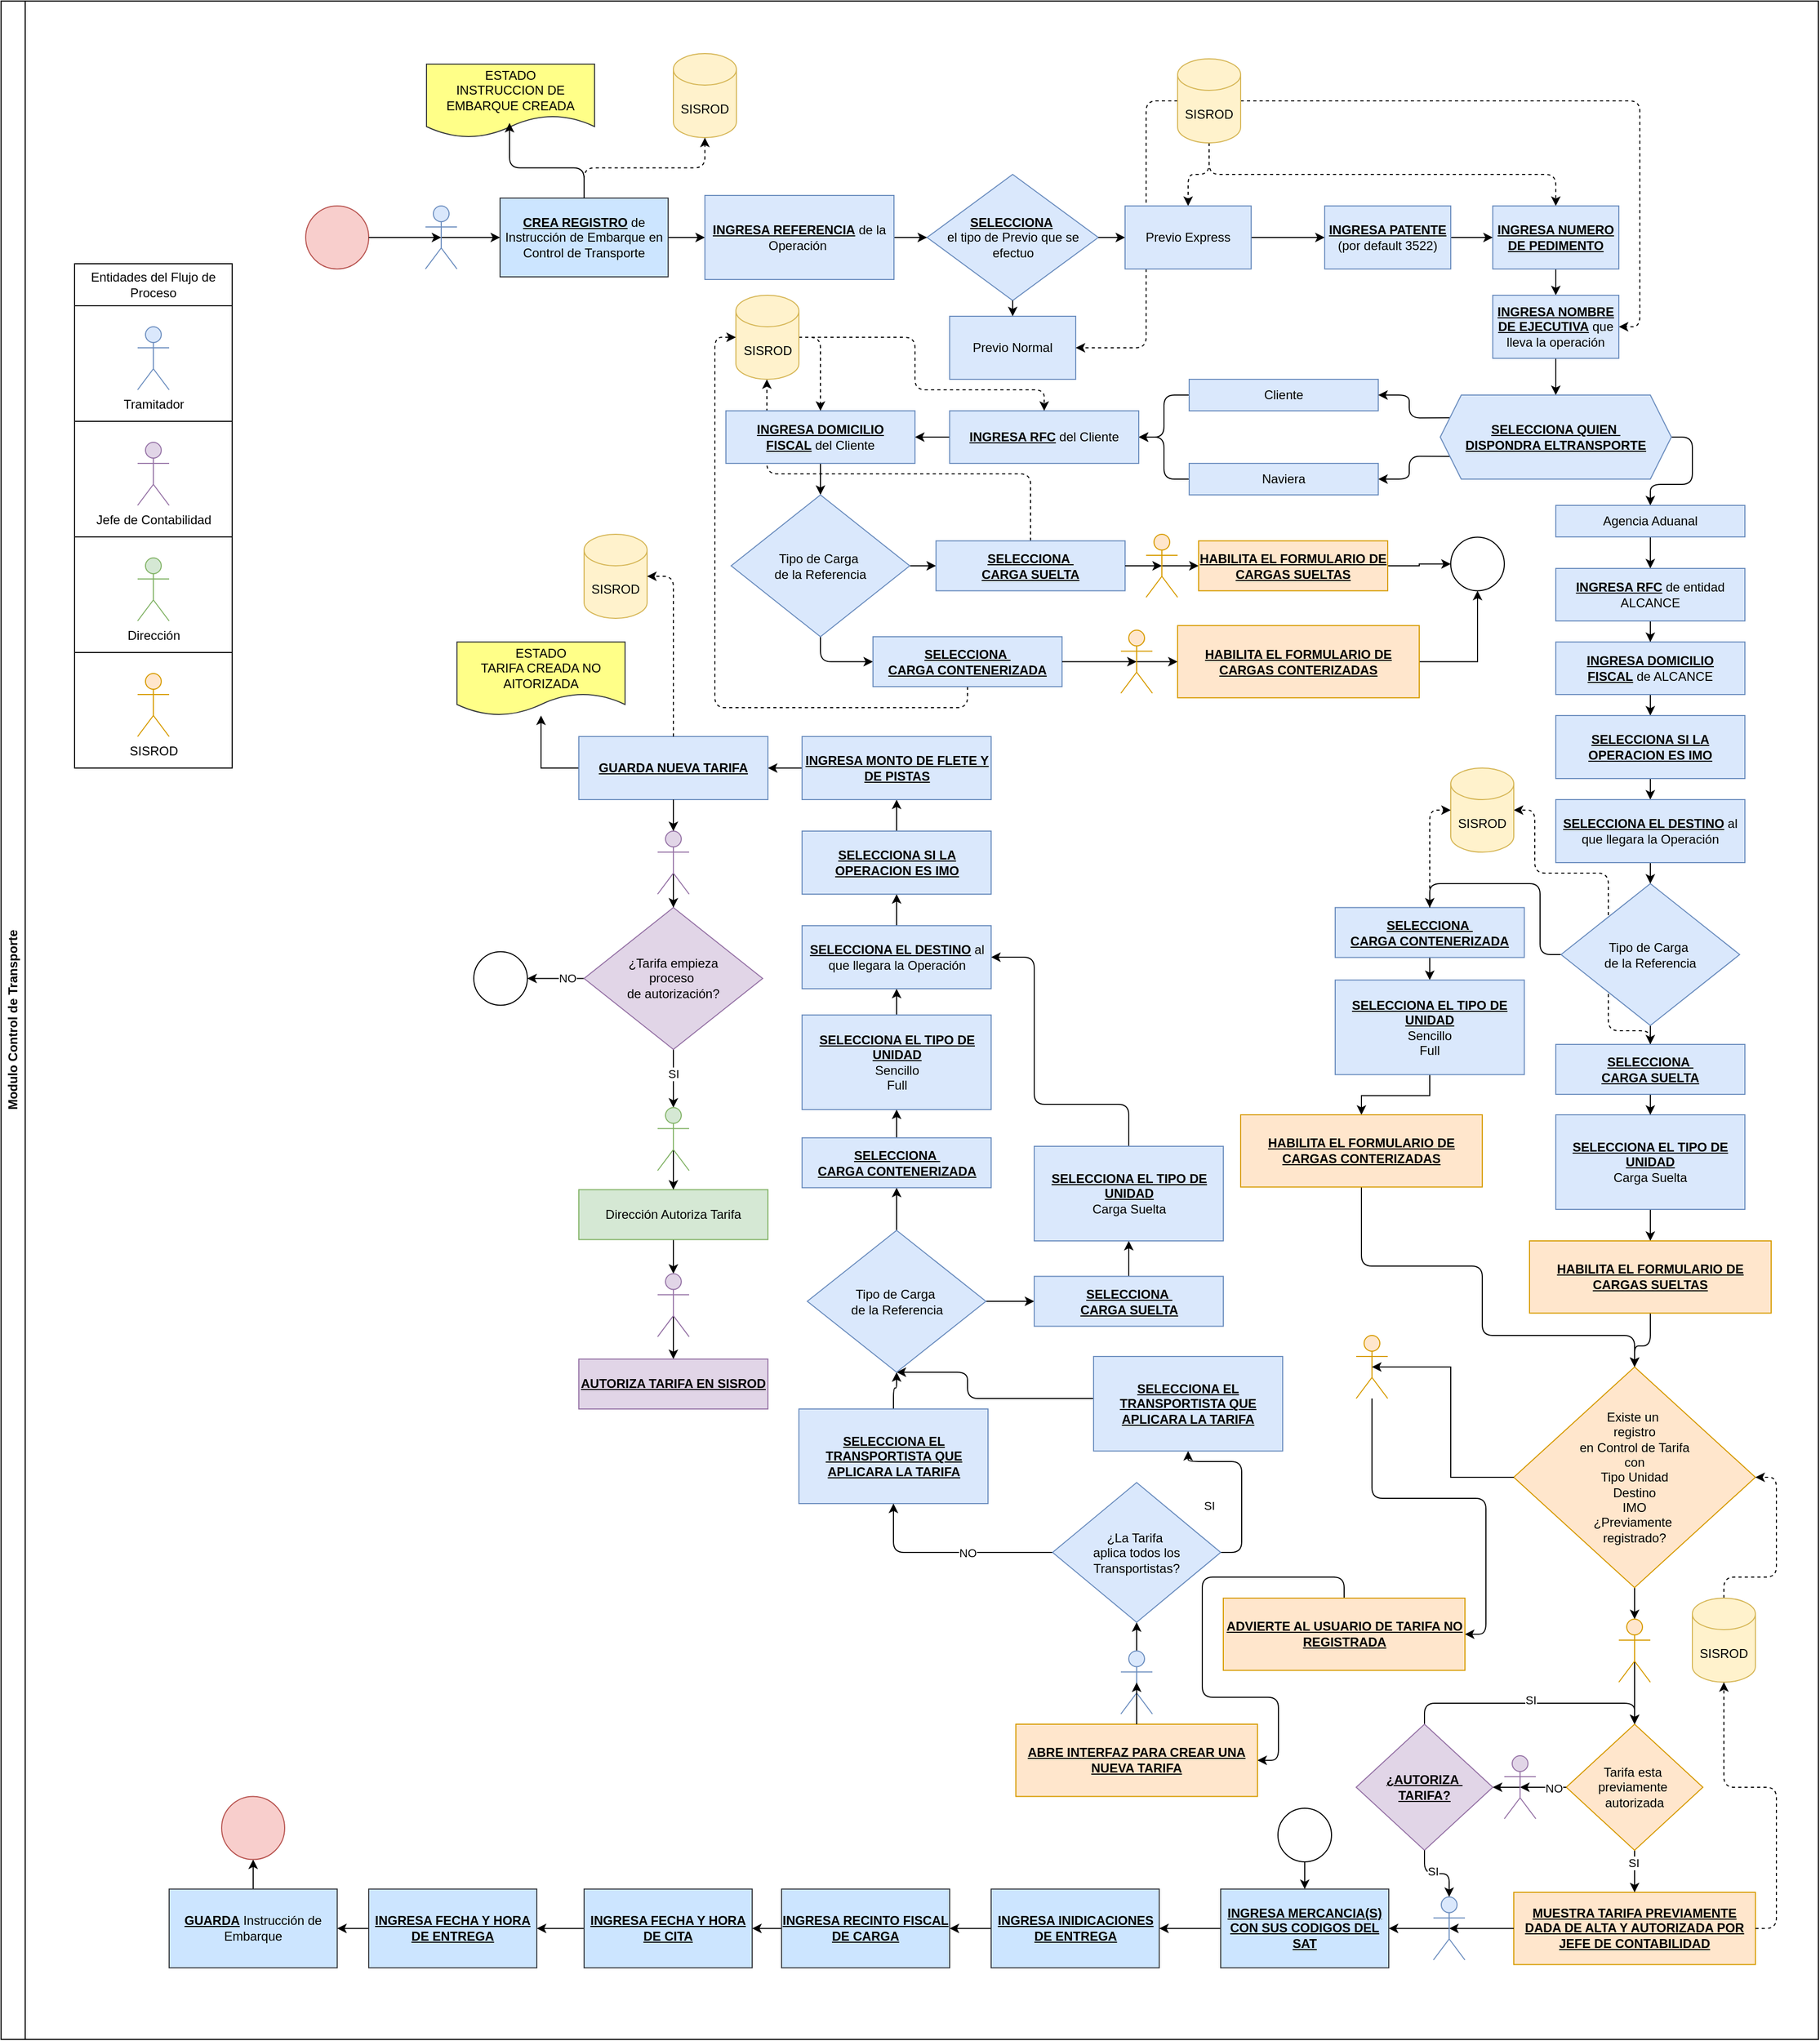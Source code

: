 <mxfile version="28.1.1">
  <diagram name="Página-1" id="HGQv8hsR2gkRIoIq1uWf">
    <mxGraphModel dx="1367" dy="1152" grid="1" gridSize="10" guides="1" tooltips="1" connect="1" arrows="1" fold="1" page="1" pageScale="1" pageWidth="827" pageHeight="1169" math="0" shadow="0">
      <root>
        <mxCell id="0" />
        <mxCell id="1" parent="0" />
        <mxCell id="XQCfGJK_gv0JmEeynuYQ-101" value="Modulo Control de Transporte" style="swimlane;horizontal=0;whiteSpace=wrap;html=1;" vertex="1" parent="1">
          <mxGeometry x="850" y="20" width="1730" height="1940" as="geometry">
            <mxRectangle x="10" y="50" width="40" height="190" as="alternateBounds" />
          </mxGeometry>
        </mxCell>
        <mxCell id="XQCfGJK_gv0JmEeynuYQ-239" style="edgeStyle=orthogonalEdgeStyle;rounded=1;orthogonalLoop=1;jettySize=auto;html=1;exitX=0.5;exitY=0;exitDx=0;exitDy=0;entryX=1;entryY=0.5;entryDx=0;entryDy=0;entryPerimeter=0;curved=0;dashed=1;" edge="1" parent="XQCfGJK_gv0JmEeynuYQ-101" source="XQCfGJK_gv0JmEeynuYQ-227" target="XQCfGJK_gv0JmEeynuYQ-208">
          <mxGeometry relative="1" as="geometry">
            <Array as="points">
              <mxPoint x="1570" y="980" />
              <mxPoint x="1530" y="980" />
              <mxPoint x="1530" y="830" />
              <mxPoint x="1460" y="830" />
              <mxPoint x="1460" y="770" />
            </Array>
          </mxGeometry>
        </mxCell>
        <mxCell id="XQCfGJK_gv0JmEeynuYQ-223" style="edgeStyle=orthogonalEdgeStyle;rounded=1;orthogonalLoop=1;jettySize=auto;html=1;exitX=0.5;exitY=0;exitDx=0;exitDy=0;curved=0;dashed=1;" edge="1" parent="XQCfGJK_gv0JmEeynuYQ-101" source="XQCfGJK_gv0JmEeynuYQ-217" target="XQCfGJK_gv0JmEeynuYQ-190">
          <mxGeometry relative="1" as="geometry">
            <Array as="points">
              <mxPoint x="980" y="450" />
              <mxPoint x="729" y="450" />
            </Array>
          </mxGeometry>
        </mxCell>
        <mxCell id="XQCfGJK_gv0JmEeynuYQ-102" value="" style="rounded=0;whiteSpace=wrap;html=1;" vertex="1" parent="XQCfGJK_gv0JmEeynuYQ-101">
          <mxGeometry x="70" y="510" width="150" height="110" as="geometry" />
        </mxCell>
        <mxCell id="XQCfGJK_gv0JmEeynuYQ-103" value="" style="rounded=0;whiteSpace=wrap;html=1;" vertex="1" parent="XQCfGJK_gv0JmEeynuYQ-101">
          <mxGeometry x="70" y="290" width="150" height="110" as="geometry" />
        </mxCell>
        <mxCell id="XQCfGJK_gv0JmEeynuYQ-104" value="Tramitador" style="shape=umlActor;verticalLabelPosition=bottom;verticalAlign=top;html=1;outlineConnect=0;fillColor=#dae8fc;strokeColor=#6c8ebf;" vertex="1" parent="XQCfGJK_gv0JmEeynuYQ-101">
          <mxGeometry x="130" y="310" width="30" height="60" as="geometry" />
        </mxCell>
        <mxCell id="XQCfGJK_gv0JmEeynuYQ-105" value="Entidades del Flujo de Proceso" style="rounded=0;whiteSpace=wrap;html=1;" vertex="1" parent="XQCfGJK_gv0JmEeynuYQ-101">
          <mxGeometry x="70" y="250" width="150" height="40" as="geometry" />
        </mxCell>
        <mxCell id="XQCfGJK_gv0JmEeynuYQ-145" style="edgeStyle=orthogonalEdgeStyle;rounded=1;orthogonalLoop=1;jettySize=auto;html=1;exitX=1;exitY=0.5;exitDx=0;exitDy=0;entryX=0;entryY=0.5;entryDx=0;entryDy=0;curved=0;" edge="1" parent="XQCfGJK_gv0JmEeynuYQ-101" source="XQCfGJK_gv0JmEeynuYQ-146" target="XQCfGJK_gv0JmEeynuYQ-161">
          <mxGeometry relative="1" as="geometry" />
        </mxCell>
        <mxCell id="XQCfGJK_gv0JmEeynuYQ-146" value="&lt;u&gt;&lt;b&gt;CREA REGISTRO&lt;/b&gt;&lt;/u&gt; de Instrucción de Embarque en Control de Transporte" style="rounded=0;whiteSpace=wrap;html=1;fillColor=#cce5ff;strokeColor=#36393d;" vertex="1" parent="XQCfGJK_gv0JmEeynuYQ-101">
          <mxGeometry x="475" y="187.5" width="160" height="75" as="geometry" />
        </mxCell>
        <mxCell id="XQCfGJK_gv0JmEeynuYQ-147" value="&lt;b style=&quot;text-decoration-line: underline;&quot;&gt;SELECCIONA&lt;/b&gt;&amp;nbsp;&lt;div&gt;el tipo de Previo que se efectuo&lt;/div&gt;" style="rhombus;whiteSpace=wrap;html=1;fillColor=#dae8fc;strokeColor=#6c8ebf;" vertex="1" parent="XQCfGJK_gv0JmEeynuYQ-101">
          <mxGeometry x="881.5" y="165" width="163" height="120" as="geometry" />
        </mxCell>
        <mxCell id="XQCfGJK_gv0JmEeynuYQ-148" style="edgeStyle=orthogonalEdgeStyle;rounded=0;orthogonalLoop=1;jettySize=auto;html=1;exitX=1;exitY=0.5;exitDx=0;exitDy=0;" edge="1" parent="XQCfGJK_gv0JmEeynuYQ-101" source="XQCfGJK_gv0JmEeynuYQ-172" target="XQCfGJK_gv0JmEeynuYQ-168">
          <mxGeometry relative="1" as="geometry" />
        </mxCell>
        <mxCell id="XQCfGJK_gv0JmEeynuYQ-149" style="edgeStyle=orthogonalEdgeStyle;rounded=1;orthogonalLoop=1;jettySize=auto;html=1;exitX=1;exitY=0.5;exitDx=0;exitDy=0;entryX=0;entryY=0.5;entryDx=0;entryDy=0;curved=0;" edge="1" parent="XQCfGJK_gv0JmEeynuYQ-101" source="XQCfGJK_gv0JmEeynuYQ-147" target="XQCfGJK_gv0JmEeynuYQ-172">
          <mxGeometry relative="1" as="geometry">
            <mxPoint x="924.5" y="122.5" as="targetPoint" />
          </mxGeometry>
        </mxCell>
        <mxCell id="XQCfGJK_gv0JmEeynuYQ-150" value="" style="rounded=0;whiteSpace=wrap;html=1;" vertex="1" parent="XQCfGJK_gv0JmEeynuYQ-101">
          <mxGeometry x="70" y="400" width="150" height="110" as="geometry" />
        </mxCell>
        <mxCell id="XQCfGJK_gv0JmEeynuYQ-151" value="Jefe de Contabilidad" style="shape=umlActor;verticalLabelPosition=bottom;verticalAlign=top;html=1;outlineConnect=0;fillColor=#e1d5e7;strokeColor=#9673a6;" vertex="1" parent="XQCfGJK_gv0JmEeynuYQ-101">
          <mxGeometry x="130" y="420" width="30" height="60" as="geometry" />
        </mxCell>
        <mxCell id="XQCfGJK_gv0JmEeynuYQ-152" value="Previo Normal" style="rounded=0;whiteSpace=wrap;html=1;fillColor=#dae8fc;strokeColor=#6c8ebf;" vertex="1" parent="XQCfGJK_gv0JmEeynuYQ-101">
          <mxGeometry x="903" y="300" width="120" height="60" as="geometry" />
        </mxCell>
        <mxCell id="XQCfGJK_gv0JmEeynuYQ-153" style="edgeStyle=orthogonalEdgeStyle;rounded=1;orthogonalLoop=1;jettySize=auto;html=1;exitX=0.5;exitY=1;exitDx=0;exitDy=0;entryX=0.5;entryY=0;entryDx=0;entryDy=0;curved=0;" edge="1" parent="XQCfGJK_gv0JmEeynuYQ-101" source="XQCfGJK_gv0JmEeynuYQ-147" target="XQCfGJK_gv0JmEeynuYQ-152">
          <mxGeometry relative="1" as="geometry">
            <mxPoint x="839.5" y="177.5" as="targetPoint" />
          </mxGeometry>
        </mxCell>
        <mxCell id="XQCfGJK_gv0JmEeynuYQ-154" value="SISROD" style="shape=cylinder3;whiteSpace=wrap;html=1;boundedLbl=1;backgroundOutline=1;size=15;fillColor=#fff2cc;strokeColor=#d6b656;" vertex="1" parent="XQCfGJK_gv0JmEeynuYQ-101">
          <mxGeometry x="640" y="50" width="60" height="80" as="geometry" />
        </mxCell>
        <mxCell id="XQCfGJK_gv0JmEeynuYQ-155" style="edgeStyle=orthogonalEdgeStyle;rounded=1;orthogonalLoop=1;jettySize=auto;html=1;exitX=0.5;exitY=0;exitDx=0;exitDy=0;entryX=0.5;entryY=1;entryDx=0;entryDy=0;entryPerimeter=0;dashed=1;curved=0;" edge="1" parent="XQCfGJK_gv0JmEeynuYQ-101" source="XQCfGJK_gv0JmEeynuYQ-146" target="XQCfGJK_gv0JmEeynuYQ-154">
          <mxGeometry relative="1" as="geometry" />
        </mxCell>
        <mxCell id="XQCfGJK_gv0JmEeynuYQ-156" value="ESTADO&lt;div&gt;INSTRUCCION DE EMBARQUE CREADA&lt;/div&gt;" style="shape=document;whiteSpace=wrap;html=1;boundedLbl=1;fillColor=#ffff88;strokeColor=#36393d;" vertex="1" parent="XQCfGJK_gv0JmEeynuYQ-101">
          <mxGeometry x="405" y="60" width="160" height="70" as="geometry" />
        </mxCell>
        <mxCell id="XQCfGJK_gv0JmEeynuYQ-157" style="edgeStyle=orthogonalEdgeStyle;rounded=1;orthogonalLoop=1;jettySize=auto;html=1;exitX=0.5;exitY=0;exitDx=0;exitDy=0;entryX=0.494;entryY=0.8;entryDx=0;entryDy=0;entryPerimeter=0;curved=0;" edge="1" parent="XQCfGJK_gv0JmEeynuYQ-101" source="XQCfGJK_gv0JmEeynuYQ-146" target="XQCfGJK_gv0JmEeynuYQ-156">
          <mxGeometry relative="1" as="geometry" />
        </mxCell>
        <mxCell id="XQCfGJK_gv0JmEeynuYQ-158" value="Dirección" style="shape=umlActor;verticalLabelPosition=bottom;verticalAlign=top;html=1;outlineConnect=0;fillColor=#d5e8d4;strokeColor=#82b366;" vertex="1" parent="XQCfGJK_gv0JmEeynuYQ-101">
          <mxGeometry x="130" y="530" width="30" height="60" as="geometry" />
        </mxCell>
        <mxCell id="XQCfGJK_gv0JmEeynuYQ-181" style="edgeStyle=orthogonalEdgeStyle;rounded=1;orthogonalLoop=1;jettySize=auto;html=1;exitX=0;exitY=0.5;exitDx=0;exitDy=0;entryX=1;entryY=0.5;entryDx=0;entryDy=0;curved=0;" edge="1" parent="XQCfGJK_gv0JmEeynuYQ-101" source="XQCfGJK_gv0JmEeynuYQ-159" target="XQCfGJK_gv0JmEeynuYQ-180">
          <mxGeometry relative="1" as="geometry" />
        </mxCell>
        <mxCell id="XQCfGJK_gv0JmEeynuYQ-159" value="Cliente" style="rounded=0;whiteSpace=wrap;html=1;fillColor=#dae8fc;strokeColor=#6c8ebf;" vertex="1" parent="XQCfGJK_gv0JmEeynuYQ-101">
          <mxGeometry x="1131" y="360" width="180" height="30" as="geometry" />
        </mxCell>
        <mxCell id="XQCfGJK_gv0JmEeynuYQ-160" style="edgeStyle=orthogonalEdgeStyle;rounded=0;orthogonalLoop=1;jettySize=auto;html=1;exitX=1;exitY=0.5;exitDx=0;exitDy=0;entryX=0;entryY=0.5;entryDx=0;entryDy=0;" edge="1" parent="XQCfGJK_gv0JmEeynuYQ-101" source="XQCfGJK_gv0JmEeynuYQ-161" target="XQCfGJK_gv0JmEeynuYQ-147">
          <mxGeometry relative="1" as="geometry" />
        </mxCell>
        <mxCell id="XQCfGJK_gv0JmEeynuYQ-161" value="&lt;b style=&quot;text-decoration-line: underline;&quot;&gt;INGRESA REFERENCIA&lt;/b&gt;&amp;nbsp;de la Operación&amp;nbsp;" style="rounded=0;whiteSpace=wrap;html=1;fillColor=#dae8fc;strokeColor=#6c8ebf;" vertex="1" parent="XQCfGJK_gv0JmEeynuYQ-101">
          <mxGeometry x="670" y="185" width="180" height="80" as="geometry" />
        </mxCell>
        <mxCell id="XQCfGJK_gv0JmEeynuYQ-162" style="edgeStyle=orthogonalEdgeStyle;rounded=1;orthogonalLoop=1;jettySize=auto;html=1;exitX=0.5;exitY=1;exitDx=0;exitDy=0;exitPerimeter=0;entryX=0.5;entryY=0;entryDx=0;entryDy=0;dashed=1;curved=0;" edge="1" parent="XQCfGJK_gv0JmEeynuYQ-101" source="XQCfGJK_gv0JmEeynuYQ-166" target="XQCfGJK_gv0JmEeynuYQ-172">
          <mxGeometry relative="1" as="geometry" />
        </mxCell>
        <mxCell id="XQCfGJK_gv0JmEeynuYQ-163" style="edgeStyle=orthogonalEdgeStyle;rounded=1;orthogonalLoop=1;jettySize=auto;html=1;exitX=0;exitY=0.5;exitDx=0;exitDy=0;exitPerimeter=0;entryX=1;entryY=0.5;entryDx=0;entryDy=0;dashed=1;curved=0;" edge="1" parent="XQCfGJK_gv0JmEeynuYQ-101" source="XQCfGJK_gv0JmEeynuYQ-166" target="XQCfGJK_gv0JmEeynuYQ-152">
          <mxGeometry relative="1" as="geometry">
            <Array as="points">
              <mxPoint x="1090" y="95" />
              <mxPoint x="1090" y="330" />
            </Array>
          </mxGeometry>
        </mxCell>
        <mxCell id="XQCfGJK_gv0JmEeynuYQ-164" style="edgeStyle=orthogonalEdgeStyle;rounded=1;orthogonalLoop=1;jettySize=auto;html=1;exitX=0.5;exitY=1;exitDx=0;exitDy=0;exitPerimeter=0;curved=0;dashed=1;" edge="1" parent="XQCfGJK_gv0JmEeynuYQ-101" source="XQCfGJK_gv0JmEeynuYQ-166" target="XQCfGJK_gv0JmEeynuYQ-170">
          <mxGeometry relative="1" as="geometry" />
        </mxCell>
        <mxCell id="XQCfGJK_gv0JmEeynuYQ-165" style="edgeStyle=orthogonalEdgeStyle;rounded=1;orthogonalLoop=1;jettySize=auto;html=1;exitX=1;exitY=0.5;exitDx=0;exitDy=0;exitPerimeter=0;entryX=1;entryY=0.5;entryDx=0;entryDy=0;curved=0;dashed=1;" edge="1" parent="XQCfGJK_gv0JmEeynuYQ-101" source="XQCfGJK_gv0JmEeynuYQ-166" target="XQCfGJK_gv0JmEeynuYQ-171">
          <mxGeometry relative="1" as="geometry" />
        </mxCell>
        <mxCell id="XQCfGJK_gv0JmEeynuYQ-166" value="SISROD" style="shape=cylinder3;whiteSpace=wrap;html=1;boundedLbl=1;backgroundOutline=1;size=15;fillColor=#fff2cc;strokeColor=#d6b656;" vertex="1" parent="XQCfGJK_gv0JmEeynuYQ-101">
          <mxGeometry x="1120" y="55" width="60" height="80" as="geometry" />
        </mxCell>
        <mxCell id="XQCfGJK_gv0JmEeynuYQ-167" style="edgeStyle=orthogonalEdgeStyle;rounded=0;orthogonalLoop=1;jettySize=auto;html=1;exitX=1;exitY=0.5;exitDx=0;exitDy=0;entryX=0;entryY=0.5;entryDx=0;entryDy=0;" edge="1" parent="XQCfGJK_gv0JmEeynuYQ-101" source="XQCfGJK_gv0JmEeynuYQ-168" target="XQCfGJK_gv0JmEeynuYQ-170">
          <mxGeometry relative="1" as="geometry">
            <mxPoint x="1440" y="225.333" as="targetPoint" />
          </mxGeometry>
        </mxCell>
        <mxCell id="XQCfGJK_gv0JmEeynuYQ-168" value="&lt;b&gt;&lt;u&gt;INGRESA PATENTE&lt;/u&gt;&lt;/b&gt;&lt;br&gt;(por default 3522)" style="rounded=0;whiteSpace=wrap;html=1;fillColor=#dae8fc;strokeColor=#6c8ebf;" vertex="1" parent="XQCfGJK_gv0JmEeynuYQ-101">
          <mxGeometry x="1260" y="195" width="120" height="60" as="geometry" />
        </mxCell>
        <mxCell id="XQCfGJK_gv0JmEeynuYQ-169" style="edgeStyle=orthogonalEdgeStyle;rounded=0;orthogonalLoop=1;jettySize=auto;html=1;exitX=0.5;exitY=1;exitDx=0;exitDy=0;entryX=0.5;entryY=0;entryDx=0;entryDy=0;" edge="1" parent="XQCfGJK_gv0JmEeynuYQ-101" source="XQCfGJK_gv0JmEeynuYQ-170" target="XQCfGJK_gv0JmEeynuYQ-171">
          <mxGeometry relative="1" as="geometry" />
        </mxCell>
        <mxCell id="XQCfGJK_gv0JmEeynuYQ-170" value="&lt;u&gt;&lt;b&gt;INGRESA NUMERO DE PEDIMENTO&lt;/b&gt;&lt;/u&gt;" style="rounded=0;whiteSpace=wrap;html=1;fillColor=#dae8fc;strokeColor=#6c8ebf;" vertex="1" parent="XQCfGJK_gv0JmEeynuYQ-101">
          <mxGeometry x="1420" y="195" width="120" height="60" as="geometry" />
        </mxCell>
        <mxCell id="XQCfGJK_gv0JmEeynuYQ-193" style="edgeStyle=orthogonalEdgeStyle;rounded=0;orthogonalLoop=1;jettySize=auto;html=1;exitX=0.5;exitY=1;exitDx=0;exitDy=0;" edge="1" parent="XQCfGJK_gv0JmEeynuYQ-101" source="XQCfGJK_gv0JmEeynuYQ-171" target="XQCfGJK_gv0JmEeynuYQ-173">
          <mxGeometry relative="1" as="geometry" />
        </mxCell>
        <mxCell id="XQCfGJK_gv0JmEeynuYQ-171" value="&lt;u&gt;&lt;b&gt;INGRESA NOMBRE DE EJECUTIVA&lt;/b&gt;&lt;/u&gt;&amp;nbsp;que lleva la operación" style="rounded=0;whiteSpace=wrap;html=1;fillColor=#dae8fc;strokeColor=#6c8ebf;" vertex="1" parent="XQCfGJK_gv0JmEeynuYQ-101">
          <mxGeometry x="1420" y="280" width="120" height="60" as="geometry" />
        </mxCell>
        <mxCell id="XQCfGJK_gv0JmEeynuYQ-172" value="Previo Express" style="rounded=0;whiteSpace=wrap;html=1;fillColor=#dae8fc;strokeColor=#6c8ebf;" vertex="1" parent="XQCfGJK_gv0JmEeynuYQ-101">
          <mxGeometry x="1070" y="195" width="120" height="60" as="geometry" />
        </mxCell>
        <mxCell id="XQCfGJK_gv0JmEeynuYQ-176" style="edgeStyle=orthogonalEdgeStyle;rounded=1;orthogonalLoop=1;jettySize=auto;html=1;exitX=0;exitY=0.25;exitDx=0;exitDy=0;curved=0;" edge="1" parent="XQCfGJK_gv0JmEeynuYQ-101" source="XQCfGJK_gv0JmEeynuYQ-173" target="XQCfGJK_gv0JmEeynuYQ-159">
          <mxGeometry relative="1" as="geometry" />
        </mxCell>
        <mxCell id="XQCfGJK_gv0JmEeynuYQ-177" style="edgeStyle=orthogonalEdgeStyle;rounded=1;orthogonalLoop=1;jettySize=auto;html=1;exitX=0;exitY=0.75;exitDx=0;exitDy=0;entryX=1;entryY=0.5;entryDx=0;entryDy=0;curved=0;" edge="1" parent="XQCfGJK_gv0JmEeynuYQ-101" source="XQCfGJK_gv0JmEeynuYQ-173" target="XQCfGJK_gv0JmEeynuYQ-174">
          <mxGeometry relative="1" as="geometry" />
        </mxCell>
        <mxCell id="XQCfGJK_gv0JmEeynuYQ-178" style="edgeStyle=orthogonalEdgeStyle;rounded=1;orthogonalLoop=1;jettySize=auto;html=1;exitX=1;exitY=0.5;exitDx=0;exitDy=0;entryX=0.5;entryY=0;entryDx=0;entryDy=0;curved=0;" edge="1" parent="XQCfGJK_gv0JmEeynuYQ-101" source="XQCfGJK_gv0JmEeynuYQ-173" target="XQCfGJK_gv0JmEeynuYQ-175">
          <mxGeometry relative="1" as="geometry">
            <Array as="points">
              <mxPoint x="1610" y="415" />
              <mxPoint x="1610" y="460" />
              <mxPoint x="1570" y="460" />
            </Array>
          </mxGeometry>
        </mxCell>
        <mxCell id="XQCfGJK_gv0JmEeynuYQ-173" value="&lt;u&gt;&lt;b&gt;SELECCIONA QUIEN&amp;nbsp;&lt;/b&gt;&lt;/u&gt;&lt;div&gt;&lt;u&gt;&lt;b&gt;DISPONDRA ELTRANSPORTE&lt;/b&gt;&lt;/u&gt;&lt;/div&gt;" style="shape=hexagon;perimeter=hexagonPerimeter2;whiteSpace=wrap;html=1;fixedSize=1;rounded=0;strokeColor=#6c8ebf;align=center;verticalAlign=middle;fontFamily=Helvetica;fontSize=12;fontColor=default;fillColor=#dae8fc;" vertex="1" parent="XQCfGJK_gv0JmEeynuYQ-101">
          <mxGeometry x="1370" y="375" width="220" height="80" as="geometry" />
        </mxCell>
        <mxCell id="XQCfGJK_gv0JmEeynuYQ-182" style="edgeStyle=orthogonalEdgeStyle;rounded=1;orthogonalLoop=1;jettySize=auto;html=1;entryX=1;entryY=0.5;entryDx=0;entryDy=0;curved=0;exitX=0;exitY=0.5;exitDx=0;exitDy=0;" edge="1" parent="XQCfGJK_gv0JmEeynuYQ-101" source="XQCfGJK_gv0JmEeynuYQ-174" target="XQCfGJK_gv0JmEeynuYQ-180">
          <mxGeometry relative="1" as="geometry">
            <mxPoint x="1130" y="450" as="sourcePoint" />
          </mxGeometry>
        </mxCell>
        <mxCell id="XQCfGJK_gv0JmEeynuYQ-174" value="Naviera" style="rounded=0;whiteSpace=wrap;html=1;fillColor=#dae8fc;strokeColor=#6c8ebf;" vertex="1" parent="XQCfGJK_gv0JmEeynuYQ-101">
          <mxGeometry x="1131" y="440" width="180" height="30" as="geometry" />
        </mxCell>
        <mxCell id="XQCfGJK_gv0JmEeynuYQ-197" style="edgeStyle=orthogonalEdgeStyle;rounded=0;orthogonalLoop=1;jettySize=auto;html=1;exitX=0.5;exitY=1;exitDx=0;exitDy=0;entryX=0.5;entryY=0;entryDx=0;entryDy=0;" edge="1" parent="XQCfGJK_gv0JmEeynuYQ-101" source="XQCfGJK_gv0JmEeynuYQ-175" target="XQCfGJK_gv0JmEeynuYQ-196">
          <mxGeometry relative="1" as="geometry" />
        </mxCell>
        <mxCell id="XQCfGJK_gv0JmEeynuYQ-175" value="Agencia Aduanal" style="rounded=0;whiteSpace=wrap;html=1;fillColor=#dae8fc;strokeColor=#6c8ebf;" vertex="1" parent="XQCfGJK_gv0JmEeynuYQ-101">
          <mxGeometry x="1480" y="480" width="180" height="30" as="geometry" />
        </mxCell>
        <mxCell id="XQCfGJK_gv0JmEeynuYQ-189" style="edgeStyle=orthogonalEdgeStyle;rounded=0;orthogonalLoop=1;jettySize=auto;html=1;exitX=0;exitY=0.5;exitDx=0;exitDy=0;entryX=1;entryY=0.5;entryDx=0;entryDy=0;" edge="1" parent="XQCfGJK_gv0JmEeynuYQ-101" source="XQCfGJK_gv0JmEeynuYQ-180" target="XQCfGJK_gv0JmEeynuYQ-188">
          <mxGeometry relative="1" as="geometry" />
        </mxCell>
        <mxCell id="XQCfGJK_gv0JmEeynuYQ-180" value="&lt;u&gt;&lt;b&gt;INGRESA RFC&lt;/b&gt;&lt;/u&gt; del Cliente" style="rounded=0;whiteSpace=wrap;html=1;fillColor=#dae8fc;strokeColor=#6c8ebf;" vertex="1" parent="XQCfGJK_gv0JmEeynuYQ-101">
          <mxGeometry x="903" y="390" width="180" height="50" as="geometry" />
        </mxCell>
        <mxCell id="XQCfGJK_gv0JmEeynuYQ-183" value="" style="ellipse;whiteSpace=wrap;html=1;aspect=fixed;fillColor=#f8cecc;strokeColor=#b85450;" vertex="1" parent="XQCfGJK_gv0JmEeynuYQ-101">
          <mxGeometry x="290" y="195" width="60" height="60" as="geometry" />
        </mxCell>
        <mxCell id="XQCfGJK_gv0JmEeynuYQ-187" style="edgeStyle=orthogonalEdgeStyle;rounded=0;orthogonalLoop=1;jettySize=auto;html=1;exitX=0.5;exitY=0.5;exitDx=0;exitDy=0;exitPerimeter=0;entryX=0;entryY=0.5;entryDx=0;entryDy=0;" edge="1" parent="XQCfGJK_gv0JmEeynuYQ-101" source="XQCfGJK_gv0JmEeynuYQ-185" target="XQCfGJK_gv0JmEeynuYQ-146">
          <mxGeometry relative="1" as="geometry" />
        </mxCell>
        <mxCell id="XQCfGJK_gv0JmEeynuYQ-185" value="" style="shape=umlActor;verticalLabelPosition=bottom;verticalAlign=top;html=1;outlineConnect=0;fillColor=#dae8fc;strokeColor=#6c8ebf;" vertex="1" parent="XQCfGJK_gv0JmEeynuYQ-101">
          <mxGeometry x="404" y="195" width="30" height="60" as="geometry" />
        </mxCell>
        <mxCell id="XQCfGJK_gv0JmEeynuYQ-186" style="edgeStyle=orthogonalEdgeStyle;rounded=0;orthogonalLoop=1;jettySize=auto;html=1;exitX=1;exitY=0.5;exitDx=0;exitDy=0;entryX=0.5;entryY=0.5;entryDx=0;entryDy=0;entryPerimeter=0;" edge="1" parent="XQCfGJK_gv0JmEeynuYQ-101" source="XQCfGJK_gv0JmEeynuYQ-183" target="XQCfGJK_gv0JmEeynuYQ-185">
          <mxGeometry relative="1" as="geometry" />
        </mxCell>
        <mxCell id="XQCfGJK_gv0JmEeynuYQ-215" style="edgeStyle=orthogonalEdgeStyle;rounded=0;orthogonalLoop=1;jettySize=auto;html=1;exitX=0.5;exitY=1;exitDx=0;exitDy=0;entryX=0.5;entryY=0;entryDx=0;entryDy=0;" edge="1" parent="XQCfGJK_gv0JmEeynuYQ-101" source="XQCfGJK_gv0JmEeynuYQ-188" target="XQCfGJK_gv0JmEeynuYQ-214">
          <mxGeometry relative="1" as="geometry" />
        </mxCell>
        <mxCell id="XQCfGJK_gv0JmEeynuYQ-188" value="&lt;u&gt;&lt;b&gt;INGRESA DOMICILIO FISCAL&lt;/b&gt;&lt;/u&gt;&amp;nbsp;del Cliente" style="rounded=0;whiteSpace=wrap;html=1;fillColor=#dae8fc;strokeColor=#6c8ebf;" vertex="1" parent="XQCfGJK_gv0JmEeynuYQ-101">
          <mxGeometry x="690" y="390" width="180" height="50" as="geometry" />
        </mxCell>
        <mxCell id="XQCfGJK_gv0JmEeynuYQ-191" style="edgeStyle=orthogonalEdgeStyle;rounded=1;orthogonalLoop=1;jettySize=auto;html=1;exitX=1;exitY=0.5;exitDx=0;exitDy=0;exitPerimeter=0;curved=0;dashed=1;" edge="1" parent="XQCfGJK_gv0JmEeynuYQ-101" source="XQCfGJK_gv0JmEeynuYQ-190" target="XQCfGJK_gv0JmEeynuYQ-188">
          <mxGeometry relative="1" as="geometry" />
        </mxCell>
        <mxCell id="XQCfGJK_gv0JmEeynuYQ-192" style="edgeStyle=orthogonalEdgeStyle;rounded=1;orthogonalLoop=1;jettySize=auto;html=1;exitX=1;exitY=0.5;exitDx=0;exitDy=0;exitPerimeter=0;entryX=0.5;entryY=0;entryDx=0;entryDy=0;curved=0;dashed=1;" edge="1" parent="XQCfGJK_gv0JmEeynuYQ-101" source="XQCfGJK_gv0JmEeynuYQ-190" target="XQCfGJK_gv0JmEeynuYQ-180">
          <mxGeometry relative="1" as="geometry">
            <Array as="points">
              <mxPoint x="870" y="320" />
              <mxPoint x="870" y="370" />
              <mxPoint x="993" y="370" />
            </Array>
          </mxGeometry>
        </mxCell>
        <mxCell id="XQCfGJK_gv0JmEeynuYQ-190" value="SISROD" style="shape=cylinder3;whiteSpace=wrap;html=1;boundedLbl=1;backgroundOutline=1;size=15;fillColor=#fff2cc;strokeColor=#d6b656;" vertex="1" parent="XQCfGJK_gv0JmEeynuYQ-101">
          <mxGeometry x="699.5" y="280" width="60" height="80" as="geometry" />
        </mxCell>
        <mxCell id="XQCfGJK_gv0JmEeynuYQ-194" value="" style="rounded=0;whiteSpace=wrap;html=1;" vertex="1" parent="XQCfGJK_gv0JmEeynuYQ-101">
          <mxGeometry x="70" y="620" width="150" height="110" as="geometry" />
        </mxCell>
        <mxCell id="XQCfGJK_gv0JmEeynuYQ-195" value="SISROD" style="shape=umlActor;verticalLabelPosition=bottom;verticalAlign=top;html=1;outlineConnect=0;fillColor=#ffe6cc;strokeColor=#d79b00;" vertex="1" parent="XQCfGJK_gv0JmEeynuYQ-101">
          <mxGeometry x="130" y="640" width="30" height="60" as="geometry" />
        </mxCell>
        <mxCell id="XQCfGJK_gv0JmEeynuYQ-199" style="edgeStyle=orthogonalEdgeStyle;rounded=0;orthogonalLoop=1;jettySize=auto;html=1;exitX=0.5;exitY=1;exitDx=0;exitDy=0;" edge="1" parent="XQCfGJK_gv0JmEeynuYQ-101" source="XQCfGJK_gv0JmEeynuYQ-196" target="XQCfGJK_gv0JmEeynuYQ-198">
          <mxGeometry relative="1" as="geometry" />
        </mxCell>
        <mxCell id="XQCfGJK_gv0JmEeynuYQ-196" value="&lt;u&gt;&lt;b&gt;INGRESA RFC&lt;/b&gt;&lt;/u&gt; de entidad ALCANCE" style="rounded=0;whiteSpace=wrap;html=1;fillColor=#dae8fc;strokeColor=#6c8ebf;" vertex="1" parent="XQCfGJK_gv0JmEeynuYQ-101">
          <mxGeometry x="1480" y="540" width="180" height="50" as="geometry" />
        </mxCell>
        <mxCell id="XQCfGJK_gv0JmEeynuYQ-234" style="edgeStyle=orthogonalEdgeStyle;rounded=0;orthogonalLoop=1;jettySize=auto;html=1;exitX=0.5;exitY=1;exitDx=0;exitDy=0;entryX=0.5;entryY=0;entryDx=0;entryDy=0;" edge="1" parent="XQCfGJK_gv0JmEeynuYQ-101" source="XQCfGJK_gv0JmEeynuYQ-198" target="XQCfGJK_gv0JmEeynuYQ-202">
          <mxGeometry relative="1" as="geometry" />
        </mxCell>
        <mxCell id="XQCfGJK_gv0JmEeynuYQ-198" value="&lt;u&gt;&lt;b&gt;INGRESA DOMICILIO FISCAL&lt;/b&gt;&lt;/u&gt;&amp;nbsp;de ALCANCE" style="rounded=0;whiteSpace=wrap;html=1;fillColor=#dae8fc;strokeColor=#6c8ebf;" vertex="1" parent="XQCfGJK_gv0JmEeynuYQ-101">
          <mxGeometry x="1480" y="610" width="180" height="50" as="geometry" />
        </mxCell>
        <mxCell id="XQCfGJK_gv0JmEeynuYQ-297" style="edgeStyle=orthogonalEdgeStyle;rounded=0;orthogonalLoop=1;jettySize=auto;html=1;exitX=0.5;exitY=1;exitDx=0;exitDy=0;entryX=0.5;entryY=0;entryDx=0;entryDy=0;" edge="1" parent="XQCfGJK_gv0JmEeynuYQ-101" source="XQCfGJK_gv0JmEeynuYQ-200" target="XQCfGJK_gv0JmEeynuYQ-296">
          <mxGeometry relative="1" as="geometry" />
        </mxCell>
        <mxCell id="XQCfGJK_gv0JmEeynuYQ-200" value="&lt;u&gt;&lt;b&gt;SELECCIONA EL TIPO DE UNIDAD&lt;/b&gt;&lt;/u&gt;&lt;div&gt;&lt;span style=&quot;background-color: transparent; color: light-dark(rgb(0, 0, 0), rgb(255, 255, 255));&quot;&gt;Carga Suelta&lt;/span&gt;&lt;/div&gt;" style="rounded=0;whiteSpace=wrap;html=1;fillColor=#dae8fc;strokeColor=#6c8ebf;align=center;" vertex="1" parent="XQCfGJK_gv0JmEeynuYQ-101">
          <mxGeometry x="1480" y="1060" width="180" height="90" as="geometry" />
        </mxCell>
        <mxCell id="XQCfGJK_gv0JmEeynuYQ-236" style="edgeStyle=orthogonalEdgeStyle;rounded=0;orthogonalLoop=1;jettySize=auto;html=1;exitX=0.5;exitY=1;exitDx=0;exitDy=0;entryX=0.5;entryY=0;entryDx=0;entryDy=0;" edge="1" parent="XQCfGJK_gv0JmEeynuYQ-101" source="XQCfGJK_gv0JmEeynuYQ-202" target="XQCfGJK_gv0JmEeynuYQ-235">
          <mxGeometry relative="1" as="geometry" />
        </mxCell>
        <mxCell id="XQCfGJK_gv0JmEeynuYQ-202" value="&lt;u&gt;&lt;b&gt;SELECCIONA SI LA OPERACION ES IMO&lt;/b&gt;&lt;/u&gt;" style="rounded=0;whiteSpace=wrap;html=1;fillColor=#dae8fc;strokeColor=#6c8ebf;" vertex="1" parent="XQCfGJK_gv0JmEeynuYQ-101">
          <mxGeometry x="1480" y="680" width="180" height="60" as="geometry" />
        </mxCell>
        <mxCell id="XQCfGJK_gv0JmEeynuYQ-298" style="edgeStyle=orthogonalEdgeStyle;rounded=0;orthogonalLoop=1;jettySize=auto;html=1;exitX=0.5;exitY=1;exitDx=0;exitDy=0;entryX=0.5;entryY=0;entryDx=0;entryDy=0;entryPerimeter=0;" edge="1" parent="XQCfGJK_gv0JmEeynuYQ-101" source="XQCfGJK_gv0JmEeynuYQ-206" target="XQCfGJK_gv0JmEeynuYQ-246">
          <mxGeometry relative="1" as="geometry">
            <mxPoint x="1555.474" y="1520" as="targetPoint" />
          </mxGeometry>
        </mxCell>
        <mxCell id="XQCfGJK_gv0JmEeynuYQ-206" value="Existe un&amp;nbsp;&lt;div&gt;registro&lt;div&gt;en Control de Tarifa&lt;/div&gt;&lt;div&gt;con&lt;br&gt;Tipo Unidad&lt;br&gt;Destino&lt;br&gt;IMO&lt;/div&gt;&lt;/div&gt;&lt;div&gt;¿Previamente&amp;nbsp;&lt;/div&gt;&lt;div&gt;registrado?&lt;/div&gt;" style="rhombus;whiteSpace=wrap;html=1;rounded=0;strokeColor=#d79b00;align=center;verticalAlign=middle;fontFamily=Helvetica;fontSize=12;fillColor=#ffe6cc;" vertex="1" parent="XQCfGJK_gv0JmEeynuYQ-101">
          <mxGeometry x="1440" y="1300" width="230" height="210" as="geometry" />
        </mxCell>
        <mxCell id="XQCfGJK_gv0JmEeynuYQ-208" value="SISROD" style="shape=cylinder3;whiteSpace=wrap;html=1;boundedLbl=1;backgroundOutline=1;size=15;fillColor=#fff2cc;strokeColor=#d6b656;" vertex="1" parent="XQCfGJK_gv0JmEeynuYQ-101">
          <mxGeometry x="1380" y="730" width="60" height="80" as="geometry" />
        </mxCell>
        <mxCell id="XQCfGJK_gv0JmEeynuYQ-218" style="edgeStyle=orthogonalEdgeStyle;rounded=1;orthogonalLoop=1;jettySize=auto;html=1;exitX=1;exitY=0.5;exitDx=0;exitDy=0;entryX=0;entryY=0.5;entryDx=0;entryDy=0;curved=0;" edge="1" parent="XQCfGJK_gv0JmEeynuYQ-101" source="XQCfGJK_gv0JmEeynuYQ-214" target="XQCfGJK_gv0JmEeynuYQ-217">
          <mxGeometry relative="1" as="geometry" />
        </mxCell>
        <mxCell id="XQCfGJK_gv0JmEeynuYQ-222" style="edgeStyle=orthogonalEdgeStyle;rounded=1;orthogonalLoop=1;jettySize=auto;html=1;exitX=0.5;exitY=1;exitDx=0;exitDy=0;entryX=0;entryY=0.5;entryDx=0;entryDy=0;curved=0;" edge="1" parent="XQCfGJK_gv0JmEeynuYQ-101" source="XQCfGJK_gv0JmEeynuYQ-214" target="XQCfGJK_gv0JmEeynuYQ-219">
          <mxGeometry relative="1" as="geometry" />
        </mxCell>
        <mxCell id="XQCfGJK_gv0JmEeynuYQ-214" value="Tipo de Carga&amp;nbsp;&lt;div&gt;de la Referencia&lt;/div&gt;" style="rhombus;whiteSpace=wrap;html=1;rounded=0;strokeColor=#6c8ebf;align=center;verticalAlign=middle;fontFamily=Helvetica;fontSize=12;fontColor=default;fillColor=#dae8fc;" vertex="1" parent="XQCfGJK_gv0JmEeynuYQ-101">
          <mxGeometry x="695" y="470" width="170" height="135" as="geometry" />
        </mxCell>
        <mxCell id="XQCfGJK_gv0JmEeynuYQ-216" style="edgeStyle=orthogonalEdgeStyle;rounded=1;orthogonalLoop=1;jettySize=auto;html=1;exitX=0.5;exitY=1;exitDx=0;exitDy=0;entryX=0;entryY=0.5;entryDx=0;entryDy=0;entryPerimeter=0;curved=0;dashed=1;" edge="1" parent="XQCfGJK_gv0JmEeynuYQ-101" source="XQCfGJK_gv0JmEeynuYQ-219" target="XQCfGJK_gv0JmEeynuYQ-190">
          <mxGeometry relative="1" as="geometry" />
        </mxCell>
        <mxCell id="XQCfGJK_gv0JmEeynuYQ-217" value="&lt;u&gt;&lt;b&gt;SELECCIONA&amp;nbsp;&lt;/b&gt;&lt;/u&gt;&lt;div&gt;&lt;u&gt;&lt;b&gt;CARGA SUELTA&lt;/b&gt;&lt;/u&gt;&lt;/div&gt;" style="rounded=0;whiteSpace=wrap;html=1;fillColor=#dae8fc;strokeColor=#6c8ebf;" vertex="1" parent="XQCfGJK_gv0JmEeynuYQ-101">
          <mxGeometry x="890" y="513.75" width="180" height="47.5" as="geometry" />
        </mxCell>
        <mxCell id="XQCfGJK_gv0JmEeynuYQ-219" value="&lt;u&gt;&lt;b&gt;SELECCIONA&amp;nbsp;&lt;/b&gt;&lt;/u&gt;&lt;div&gt;&lt;u&gt;&lt;b&gt;CARGA CONTENERIZADA&lt;/b&gt;&lt;/u&gt;&lt;/div&gt;" style="rounded=0;whiteSpace=wrap;html=1;fillColor=#dae8fc;strokeColor=#6c8ebf;" vertex="1" parent="XQCfGJK_gv0JmEeynuYQ-101">
          <mxGeometry x="830" y="605" width="180" height="47.5" as="geometry" />
        </mxCell>
        <mxCell id="XQCfGJK_gv0JmEeynuYQ-224" style="edgeStyle=orthogonalEdgeStyle;rounded=1;orthogonalLoop=1;jettySize=auto;html=1;exitX=0.5;exitY=1;exitDx=0;exitDy=0;entryX=0.5;entryY=0;entryDx=0;entryDy=0;curved=0;" edge="1" parent="XQCfGJK_gv0JmEeynuYQ-101" source="XQCfGJK_gv0JmEeynuYQ-226" target="XQCfGJK_gv0JmEeynuYQ-227">
          <mxGeometry relative="1" as="geometry" />
        </mxCell>
        <mxCell id="XQCfGJK_gv0JmEeynuYQ-225" style="edgeStyle=orthogonalEdgeStyle;rounded=1;orthogonalLoop=1;jettySize=auto;html=1;exitX=0;exitY=0.5;exitDx=0;exitDy=0;curved=0;entryX=0.5;entryY=0;entryDx=0;entryDy=0;" edge="1" parent="XQCfGJK_gv0JmEeynuYQ-101" source="XQCfGJK_gv0JmEeynuYQ-226" target="XQCfGJK_gv0JmEeynuYQ-228">
          <mxGeometry relative="1" as="geometry">
            <mxPoint x="1260" y="910" as="targetPoint" />
            <Array as="points">
              <mxPoint x="1465" y="907" />
              <mxPoint x="1465" y="840" />
              <mxPoint x="1360" y="840" />
            </Array>
          </mxGeometry>
        </mxCell>
        <mxCell id="XQCfGJK_gv0JmEeynuYQ-226" value="Tipo de Carga&amp;nbsp;&lt;div&gt;de la Referencia&lt;/div&gt;" style="rhombus;whiteSpace=wrap;html=1;rounded=0;strokeColor=#6c8ebf;align=center;verticalAlign=middle;fontFamily=Helvetica;fontSize=12;fontColor=default;fillColor=#dae8fc;" vertex="1" parent="XQCfGJK_gv0JmEeynuYQ-101">
          <mxGeometry x="1485" y="840" width="170" height="135" as="geometry" />
        </mxCell>
        <mxCell id="XQCfGJK_gv0JmEeynuYQ-230" style="edgeStyle=orthogonalEdgeStyle;rounded=0;orthogonalLoop=1;jettySize=auto;html=1;exitX=0.5;exitY=1;exitDx=0;exitDy=0;entryX=0.5;entryY=0;entryDx=0;entryDy=0;" edge="1" parent="XQCfGJK_gv0JmEeynuYQ-101" source="XQCfGJK_gv0JmEeynuYQ-227" target="XQCfGJK_gv0JmEeynuYQ-200">
          <mxGeometry relative="1" as="geometry" />
        </mxCell>
        <mxCell id="XQCfGJK_gv0JmEeynuYQ-227" value="&lt;u&gt;&lt;b&gt;SELECCIONA&amp;nbsp;&lt;/b&gt;&lt;/u&gt;&lt;div&gt;&lt;u&gt;&lt;b&gt;CARGA SUELTA&lt;/b&gt;&lt;/u&gt;&lt;/div&gt;" style="rounded=0;whiteSpace=wrap;html=1;fillColor=#dae8fc;strokeColor=#6c8ebf;" vertex="1" parent="XQCfGJK_gv0JmEeynuYQ-101">
          <mxGeometry x="1480" y="993" width="180" height="47.5" as="geometry" />
        </mxCell>
        <mxCell id="XQCfGJK_gv0JmEeynuYQ-232" style="edgeStyle=orthogonalEdgeStyle;rounded=0;orthogonalLoop=1;jettySize=auto;html=1;exitX=0.5;exitY=1;exitDx=0;exitDy=0;" edge="1" parent="XQCfGJK_gv0JmEeynuYQ-101" source="XQCfGJK_gv0JmEeynuYQ-228" target="XQCfGJK_gv0JmEeynuYQ-231">
          <mxGeometry relative="1" as="geometry" />
        </mxCell>
        <mxCell id="XQCfGJK_gv0JmEeynuYQ-228" value="&lt;u&gt;&lt;b&gt;SELECCIONA&amp;nbsp;&lt;/b&gt;&lt;/u&gt;&lt;div&gt;&lt;u&gt;&lt;b&gt;CARGA CONTENERIZADA&lt;/b&gt;&lt;/u&gt;&lt;/div&gt;" style="rounded=0;whiteSpace=wrap;html=1;fillColor=#dae8fc;strokeColor=#6c8ebf;" vertex="1" parent="XQCfGJK_gv0JmEeynuYQ-101">
          <mxGeometry x="1270" y="862.75" width="180" height="47.5" as="geometry" />
        </mxCell>
        <mxCell id="XQCfGJK_gv0JmEeynuYQ-294" style="edgeStyle=orthogonalEdgeStyle;rounded=0;orthogonalLoop=1;jettySize=auto;html=1;exitX=0.5;exitY=1;exitDx=0;exitDy=0;" edge="1" parent="XQCfGJK_gv0JmEeynuYQ-101" source="XQCfGJK_gv0JmEeynuYQ-231" target="XQCfGJK_gv0JmEeynuYQ-293">
          <mxGeometry relative="1" as="geometry" />
        </mxCell>
        <mxCell id="XQCfGJK_gv0JmEeynuYQ-231" value="&lt;u&gt;&lt;b&gt;SELECCIONA EL TIPO DE UNIDAD&lt;/b&gt;&lt;/u&gt;&lt;div&gt;&lt;span style=&quot;background-color: transparent; color: light-dark(rgb(0, 0, 0), rgb(255, 255, 255));&quot;&gt;Sencillo&lt;/span&gt;&lt;br&gt;&lt;span style=&quot;background-color: transparent; color: light-dark(rgb(0, 0, 0), rgb(255, 255, 255));&quot;&gt;Full&lt;/span&gt;&lt;/div&gt;" style="rounded=0;whiteSpace=wrap;html=1;fillColor=#dae8fc;strokeColor=#6c8ebf;align=center;" vertex="1" parent="XQCfGJK_gv0JmEeynuYQ-101">
          <mxGeometry x="1270" y="931.75" width="180" height="90" as="geometry" />
        </mxCell>
        <mxCell id="XQCfGJK_gv0JmEeynuYQ-237" style="edgeStyle=orthogonalEdgeStyle;rounded=0;orthogonalLoop=1;jettySize=auto;html=1;exitX=0.5;exitY=1;exitDx=0;exitDy=0;entryX=0.5;entryY=0;entryDx=0;entryDy=0;" edge="1" parent="XQCfGJK_gv0JmEeynuYQ-101" source="XQCfGJK_gv0JmEeynuYQ-235" target="XQCfGJK_gv0JmEeynuYQ-226">
          <mxGeometry relative="1" as="geometry" />
        </mxCell>
        <mxCell id="XQCfGJK_gv0JmEeynuYQ-235" value="&lt;u&gt;&lt;b&gt;SELECCIONA EL DESTINO&lt;/b&gt;&lt;/u&gt; al que llegara la Operación" style="rounded=0;whiteSpace=wrap;html=1;fillColor=#dae8fc;strokeColor=#6c8ebf;" vertex="1" parent="XQCfGJK_gv0JmEeynuYQ-101">
          <mxGeometry x="1480" y="760" width="180" height="60" as="geometry" />
        </mxCell>
        <mxCell id="XQCfGJK_gv0JmEeynuYQ-238" style="edgeStyle=orthogonalEdgeStyle;rounded=1;orthogonalLoop=1;jettySize=auto;html=1;exitX=0.5;exitY=0;exitDx=0;exitDy=0;entryX=0;entryY=0.5;entryDx=0;entryDy=0;entryPerimeter=0;curved=0;dashed=1;" edge="1" parent="XQCfGJK_gv0JmEeynuYQ-101" source="XQCfGJK_gv0JmEeynuYQ-228" target="XQCfGJK_gv0JmEeynuYQ-208">
          <mxGeometry relative="1" as="geometry">
            <Array as="points">
              <mxPoint x="1360" y="770" />
            </Array>
          </mxGeometry>
        </mxCell>
        <mxCell id="XQCfGJK_gv0JmEeynuYQ-329" style="edgeStyle=orthogonalEdgeStyle;rounded=0;orthogonalLoop=1;jettySize=auto;html=1;exitX=0.5;exitY=0.5;exitDx=0;exitDy=0;exitPerimeter=0;entryX=0;entryY=0.5;entryDx=0;entryDy=0;" edge="1" parent="XQCfGJK_gv0JmEeynuYQ-101" source="XQCfGJK_gv0JmEeynuYQ-240" target="XQCfGJK_gv0JmEeynuYQ-242">
          <mxGeometry relative="1" as="geometry" />
        </mxCell>
        <mxCell id="XQCfGJK_gv0JmEeynuYQ-240" value="" style="shape=umlActor;verticalLabelPosition=bottom;verticalAlign=top;html=1;outlineConnect=0;fillColor=#ffe6cc;strokeColor=#d79b00;" vertex="1" parent="XQCfGJK_gv0JmEeynuYQ-101">
          <mxGeometry x="1090" y="507.5" width="30" height="60" as="geometry" />
        </mxCell>
        <mxCell id="XQCfGJK_gv0JmEeynuYQ-328" style="edgeStyle=orthogonalEdgeStyle;rounded=0;orthogonalLoop=1;jettySize=auto;html=1;exitX=0.5;exitY=0.5;exitDx=0;exitDy=0;exitPerimeter=0;entryX=0;entryY=0.5;entryDx=0;entryDy=0;" edge="1" parent="XQCfGJK_gv0JmEeynuYQ-101" source="XQCfGJK_gv0JmEeynuYQ-241" target="XQCfGJK_gv0JmEeynuYQ-243">
          <mxGeometry relative="1" as="geometry" />
        </mxCell>
        <mxCell id="XQCfGJK_gv0JmEeynuYQ-241" value="" style="shape=umlActor;verticalLabelPosition=bottom;verticalAlign=top;html=1;outlineConnect=0;fillColor=#ffe6cc;strokeColor=#d79b00;" vertex="1" parent="XQCfGJK_gv0JmEeynuYQ-101">
          <mxGeometry x="1066" y="598.75" width="30" height="60" as="geometry" />
        </mxCell>
        <mxCell id="XQCfGJK_gv0JmEeynuYQ-345" style="edgeStyle=orthogonalEdgeStyle;rounded=0;orthogonalLoop=1;jettySize=auto;html=1;exitX=1;exitY=0.5;exitDx=0;exitDy=0;entryX=0;entryY=0.5;entryDx=0;entryDy=0;" edge="1" parent="XQCfGJK_gv0JmEeynuYQ-101" source="XQCfGJK_gv0JmEeynuYQ-242" target="XQCfGJK_gv0JmEeynuYQ-343">
          <mxGeometry relative="1" as="geometry" />
        </mxCell>
        <mxCell id="XQCfGJK_gv0JmEeynuYQ-242" value="&lt;b&gt;&lt;u&gt;HABILITA EL FORMULARIO DE CARGAS SUELTAS&lt;/u&gt;&lt;/b&gt;" style="rounded=0;whiteSpace=wrap;html=1;fillColor=#ffe6cc;strokeColor=#d79b00;" vertex="1" parent="XQCfGJK_gv0JmEeynuYQ-101">
          <mxGeometry x="1140" y="513.75" width="180" height="47.5" as="geometry" />
        </mxCell>
        <mxCell id="XQCfGJK_gv0JmEeynuYQ-344" style="edgeStyle=orthogonalEdgeStyle;rounded=0;orthogonalLoop=1;jettySize=auto;html=1;exitX=1;exitY=0.5;exitDx=0;exitDy=0;entryX=0.5;entryY=1;entryDx=0;entryDy=0;" edge="1" parent="XQCfGJK_gv0JmEeynuYQ-101" source="XQCfGJK_gv0JmEeynuYQ-243" target="XQCfGJK_gv0JmEeynuYQ-343">
          <mxGeometry relative="1" as="geometry" />
        </mxCell>
        <mxCell id="XQCfGJK_gv0JmEeynuYQ-243" value="&lt;b&gt;&lt;u&gt;HABILITA EL FORMULARIO DE CARGAS CONTERIZADAS&lt;/u&gt;&lt;/b&gt;" style="rounded=0;whiteSpace=wrap;html=1;fillColor=#ffe6cc;strokeColor=#d79b00;" vertex="1" parent="XQCfGJK_gv0JmEeynuYQ-101">
          <mxGeometry x="1120" y="594.38" width="230" height="68.75" as="geometry" />
        </mxCell>
        <mxCell id="XQCfGJK_gv0JmEeynuYQ-331" style="edgeStyle=orthogonalEdgeStyle;rounded=0;orthogonalLoop=1;jettySize=auto;html=1;exitX=0.5;exitY=0.5;exitDx=0;exitDy=0;exitPerimeter=0;entryX=0.5;entryY=0;entryDx=0;entryDy=0;" edge="1" parent="XQCfGJK_gv0JmEeynuYQ-101" source="XQCfGJK_gv0JmEeynuYQ-246" target="XQCfGJK_gv0JmEeynuYQ-330">
          <mxGeometry relative="1" as="geometry" />
        </mxCell>
        <mxCell id="XQCfGJK_gv0JmEeynuYQ-246" value="" style="shape=umlActor;verticalLabelPosition=bottom;verticalAlign=top;html=1;outlineConnect=0;fillColor=#ffe6cc;strokeColor=#d79b00;" vertex="1" parent="XQCfGJK_gv0JmEeynuYQ-101">
          <mxGeometry x="1540" y="1540.0" width="30" height="60" as="geometry" />
        </mxCell>
        <mxCell id="XQCfGJK_gv0JmEeynuYQ-247" value="&lt;b&gt;&lt;u&gt;MUESTRA TARIFA PREVIAMENTE DADA DE ALTA Y AUTORIZADA POR JEFE DE CONTABILIDAD&lt;/u&gt;&lt;/b&gt;" style="rounded=0;whiteSpace=wrap;html=1;fillColor=#ffe6cc;strokeColor=#d79b00;" vertex="1" parent="XQCfGJK_gv0JmEeynuYQ-101">
          <mxGeometry x="1440" y="1800" width="230" height="68.75" as="geometry" />
        </mxCell>
        <mxCell id="XQCfGJK_gv0JmEeynuYQ-254" style="edgeStyle=orthogonalEdgeStyle;rounded=1;orthogonalLoop=1;jettySize=auto;html=1;entryX=1;entryY=0.5;entryDx=0;entryDy=0;curved=0;" edge="1" parent="XQCfGJK_gv0JmEeynuYQ-101" source="XQCfGJK_gv0JmEeynuYQ-251" target="XQCfGJK_gv0JmEeynuYQ-253">
          <mxGeometry relative="1" as="geometry">
            <mxPoint x="1360" y="1290" as="sourcePoint" />
          </mxGeometry>
        </mxCell>
        <mxCell id="XQCfGJK_gv0JmEeynuYQ-251" value="" style="shape=umlActor;verticalLabelPosition=bottom;verticalAlign=top;html=1;outlineConnect=0;fillColor=#ffe6cc;strokeColor=#d79b00;" vertex="1" parent="XQCfGJK_gv0JmEeynuYQ-101">
          <mxGeometry x="1290" y="1270" width="30" height="60" as="geometry" />
        </mxCell>
        <mxCell id="XQCfGJK_gv0JmEeynuYQ-258" style="edgeStyle=orthogonalEdgeStyle;rounded=1;orthogonalLoop=1;jettySize=auto;html=1;exitX=0.5;exitY=0;exitDx=0;exitDy=0;entryX=1;entryY=0.5;entryDx=0;entryDy=0;curved=0;" edge="1" parent="XQCfGJK_gv0JmEeynuYQ-101" source="XQCfGJK_gv0JmEeynuYQ-253" target="XQCfGJK_gv0JmEeynuYQ-257">
          <mxGeometry relative="1" as="geometry" />
        </mxCell>
        <mxCell id="XQCfGJK_gv0JmEeynuYQ-253" value="&lt;b&gt;&lt;u&gt;ADVIERTE AL USUARIO DE TARIFA NO REGISTRADA&lt;/u&gt;&lt;/b&gt;" style="rounded=0;whiteSpace=wrap;html=1;fillColor=#ffe6cc;strokeColor=#d79b00;" vertex="1" parent="XQCfGJK_gv0JmEeynuYQ-101">
          <mxGeometry x="1163.5" y="1520" width="230" height="68.75" as="geometry" />
        </mxCell>
        <mxCell id="XQCfGJK_gv0JmEeynuYQ-257" value="&lt;b&gt;&lt;u&gt;ABRE INTERFAZ PARA CREAR UNA NUEVA TARIFA&lt;/u&gt;&lt;/b&gt;" style="rounded=0;whiteSpace=wrap;html=1;fillColor=#ffe6cc;strokeColor=#d79b00;" vertex="1" parent="XQCfGJK_gv0JmEeynuYQ-101">
          <mxGeometry x="966" y="1640" width="230" height="68.75" as="geometry" />
        </mxCell>
        <mxCell id="XQCfGJK_gv0JmEeynuYQ-274" style="edgeStyle=orthogonalEdgeStyle;rounded=0;orthogonalLoop=1;jettySize=auto;html=1;exitX=0.5;exitY=0;exitDx=0;exitDy=0;exitPerimeter=0;" edge="1" parent="XQCfGJK_gv0JmEeynuYQ-101" source="XQCfGJK_gv0JmEeynuYQ-259" target="XQCfGJK_gv0JmEeynuYQ-266">
          <mxGeometry relative="1" as="geometry" />
        </mxCell>
        <mxCell id="XQCfGJK_gv0JmEeynuYQ-259" value="" style="shape=umlActor;verticalLabelPosition=bottom;verticalAlign=top;html=1;outlineConnect=0;fillColor=#dae8fc;strokeColor=#6c8ebf;" vertex="1" parent="XQCfGJK_gv0JmEeynuYQ-101">
          <mxGeometry x="1066" y="1570.25" width="30" height="60" as="geometry" />
        </mxCell>
        <mxCell id="XQCfGJK_gv0JmEeynuYQ-263" style="edgeStyle=orthogonalEdgeStyle;rounded=0;orthogonalLoop=1;jettySize=auto;html=1;exitX=0.5;exitY=0;exitDx=0;exitDy=0;entryX=0.5;entryY=0.5;entryDx=0;entryDy=0;entryPerimeter=0;" edge="1" parent="XQCfGJK_gv0JmEeynuYQ-101" source="XQCfGJK_gv0JmEeynuYQ-257" target="XQCfGJK_gv0JmEeynuYQ-259">
          <mxGeometry relative="1" as="geometry" />
        </mxCell>
        <mxCell id="XQCfGJK_gv0JmEeynuYQ-277" style="edgeStyle=orthogonalEdgeStyle;rounded=1;orthogonalLoop=1;jettySize=auto;html=1;exitX=0.5;exitY=0;exitDx=0;exitDy=0;curved=0;" edge="1" parent="XQCfGJK_gv0JmEeynuYQ-101" source="XQCfGJK_gv0JmEeynuYQ-265" target="XQCfGJK_gv0JmEeynuYQ-275">
          <mxGeometry relative="1" as="geometry" />
        </mxCell>
        <mxCell id="XQCfGJK_gv0JmEeynuYQ-265" value="&lt;b&gt;&lt;u&gt;SELECCIONA EL TRANSPORTISTA QUE APLICARA LA TARIFA&lt;/u&gt;&lt;/b&gt;" style="rounded=0;whiteSpace=wrap;html=1;fillColor=#dae8fc;strokeColor=#6c8ebf;align=center;" vertex="1" parent="XQCfGJK_gv0JmEeynuYQ-101">
          <mxGeometry x="759.5" y="1340" width="180" height="90" as="geometry" />
        </mxCell>
        <mxCell id="XQCfGJK_gv0JmEeynuYQ-267" style="edgeStyle=orthogonalEdgeStyle;rounded=1;orthogonalLoop=1;jettySize=auto;html=1;exitX=0;exitY=0.5;exitDx=0;exitDy=0;entryX=0.5;entryY=1;entryDx=0;entryDy=0;curved=0;" edge="1" parent="XQCfGJK_gv0JmEeynuYQ-101" source="XQCfGJK_gv0JmEeynuYQ-266" target="XQCfGJK_gv0JmEeynuYQ-265">
          <mxGeometry relative="1" as="geometry" />
        </mxCell>
        <mxCell id="XQCfGJK_gv0JmEeynuYQ-272" value="NO" style="edgeLabel;html=1;align=center;verticalAlign=middle;resizable=0;points=[];" vertex="1" connectable="0" parent="XQCfGJK_gv0JmEeynuYQ-267">
          <mxGeometry x="0.095" y="2" relative="1" as="geometry">
            <mxPoint x="27" y="-2" as="offset" />
          </mxGeometry>
        </mxCell>
        <mxCell id="XQCfGJK_gv0JmEeynuYQ-270" style="edgeStyle=orthogonalEdgeStyle;rounded=1;orthogonalLoop=1;jettySize=auto;html=1;exitX=1;exitY=0.5;exitDx=0;exitDy=0;entryX=0.5;entryY=1;entryDx=0;entryDy=0;strokeColor=default;curved=0;" edge="1" parent="XQCfGJK_gv0JmEeynuYQ-101" source="XQCfGJK_gv0JmEeynuYQ-266" target="XQCfGJK_gv0JmEeynuYQ-269">
          <mxGeometry relative="1" as="geometry" />
        </mxCell>
        <mxCell id="XQCfGJK_gv0JmEeynuYQ-273" value="SI" style="edgeLabel;html=1;align=center;verticalAlign=middle;resizable=0;points=[];" vertex="1" connectable="0" parent="XQCfGJK_gv0JmEeynuYQ-270">
          <mxGeometry x="-0.211" y="1" relative="1" as="geometry">
            <mxPoint x="-30" y="1" as="offset" />
          </mxGeometry>
        </mxCell>
        <mxCell id="XQCfGJK_gv0JmEeynuYQ-266" value="¿La Tarifa&amp;nbsp;&lt;div&gt;aplica todos los Transportistas?&lt;/div&gt;" style="rhombus;whiteSpace=wrap;html=1;rounded=0;strokeColor=#6c8ebf;align=center;verticalAlign=middle;fontFamily=Helvetica;fontSize=12;fontColor=default;fillColor=#dae8fc;" vertex="1" parent="XQCfGJK_gv0JmEeynuYQ-101">
          <mxGeometry x="1001" y="1410" width="160" height="133" as="geometry" />
        </mxCell>
        <mxCell id="XQCfGJK_gv0JmEeynuYQ-276" style="edgeStyle=orthogonalEdgeStyle;rounded=1;orthogonalLoop=1;jettySize=auto;html=1;entryX=0.5;entryY=1;entryDx=0;entryDy=0;curved=0;exitX=0;exitY=0.5;exitDx=0;exitDy=0;" edge="1" parent="XQCfGJK_gv0JmEeynuYQ-101" source="XQCfGJK_gv0JmEeynuYQ-269" target="XQCfGJK_gv0JmEeynuYQ-275">
          <mxGeometry relative="1" as="geometry">
            <mxPoint x="1020" y="1320" as="sourcePoint" />
            <Array as="points">
              <mxPoint x="1053" y="1330" />
              <mxPoint x="920" y="1330" />
              <mxPoint x="920" y="1305" />
            </Array>
          </mxGeometry>
        </mxCell>
        <mxCell id="XQCfGJK_gv0JmEeynuYQ-269" value="&lt;b&gt;&lt;u&gt;SELECCIONA EL TRANSPORTISTA QUE APLICARA LA TARIFA&lt;/u&gt;&lt;/b&gt;" style="rounded=0;whiteSpace=wrap;html=1;fillColor=#dae8fc;strokeColor=#6c8ebf;align=center;" vertex="1" parent="XQCfGJK_gv0JmEeynuYQ-101">
          <mxGeometry x="1040" y="1290" width="180" height="90" as="geometry" />
        </mxCell>
        <mxCell id="XQCfGJK_gv0JmEeynuYQ-279" style="edgeStyle=orthogonalEdgeStyle;rounded=1;orthogonalLoop=1;jettySize=auto;html=1;exitX=1;exitY=0.5;exitDx=0;exitDy=0;entryX=0;entryY=0.5;entryDx=0;entryDy=0;curved=0;" edge="1" parent="XQCfGJK_gv0JmEeynuYQ-101" source="XQCfGJK_gv0JmEeynuYQ-275" target="XQCfGJK_gv0JmEeynuYQ-278">
          <mxGeometry relative="1" as="geometry" />
        </mxCell>
        <mxCell id="XQCfGJK_gv0JmEeynuYQ-281" style="edgeStyle=orthogonalEdgeStyle;rounded=1;orthogonalLoop=1;jettySize=auto;html=1;exitX=0.5;exitY=0;exitDx=0;exitDy=0;entryX=0.5;entryY=1;entryDx=0;entryDy=0;curved=0;" edge="1" parent="XQCfGJK_gv0JmEeynuYQ-101" source="XQCfGJK_gv0JmEeynuYQ-275" target="XQCfGJK_gv0JmEeynuYQ-280">
          <mxGeometry relative="1" as="geometry" />
        </mxCell>
        <mxCell id="XQCfGJK_gv0JmEeynuYQ-275" value="Tipo de Carga&amp;nbsp;&lt;div&gt;de la Referencia&lt;/div&gt;" style="rhombus;whiteSpace=wrap;html=1;rounded=0;strokeColor=#6c8ebf;align=center;verticalAlign=middle;fontFamily=Helvetica;fontSize=12;fontColor=default;fillColor=#dae8fc;" vertex="1" parent="XQCfGJK_gv0JmEeynuYQ-101">
          <mxGeometry x="767.5" y="1170" width="170" height="135" as="geometry" />
        </mxCell>
        <mxCell id="XQCfGJK_gv0JmEeynuYQ-285" style="edgeStyle=orthogonalEdgeStyle;rounded=0;orthogonalLoop=1;jettySize=auto;html=1;exitX=0.5;exitY=0;exitDx=0;exitDy=0;" edge="1" parent="XQCfGJK_gv0JmEeynuYQ-101" source="XQCfGJK_gv0JmEeynuYQ-278" target="XQCfGJK_gv0JmEeynuYQ-284">
          <mxGeometry relative="1" as="geometry" />
        </mxCell>
        <mxCell id="XQCfGJK_gv0JmEeynuYQ-278" value="&lt;u&gt;&lt;b&gt;SELECCIONA&amp;nbsp;&lt;/b&gt;&lt;/u&gt;&lt;div&gt;&lt;u&gt;&lt;b&gt;CARGA SUELTA&lt;/b&gt;&lt;/u&gt;&lt;/div&gt;" style="rounded=0;whiteSpace=wrap;html=1;fillColor=#dae8fc;strokeColor=#6c8ebf;" vertex="1" parent="XQCfGJK_gv0JmEeynuYQ-101">
          <mxGeometry x="983.5" y="1213.75" width="180" height="47.5" as="geometry" />
        </mxCell>
        <mxCell id="XQCfGJK_gv0JmEeynuYQ-283" style="edgeStyle=orthogonalEdgeStyle;rounded=0;orthogonalLoop=1;jettySize=auto;html=1;exitX=0.5;exitY=0;exitDx=0;exitDy=0;" edge="1" parent="XQCfGJK_gv0JmEeynuYQ-101" source="XQCfGJK_gv0JmEeynuYQ-280" target="XQCfGJK_gv0JmEeynuYQ-282">
          <mxGeometry relative="1" as="geometry" />
        </mxCell>
        <mxCell id="XQCfGJK_gv0JmEeynuYQ-280" value="&lt;u&gt;&lt;b&gt;SELECCIONA&amp;nbsp;&lt;/b&gt;&lt;/u&gt;&lt;div&gt;&lt;u&gt;&lt;b&gt;CARGA CONTENERIZADA&lt;/b&gt;&lt;/u&gt;&lt;/div&gt;" style="rounded=0;whiteSpace=wrap;html=1;fillColor=#dae8fc;strokeColor=#6c8ebf;" vertex="1" parent="XQCfGJK_gv0JmEeynuYQ-101">
          <mxGeometry x="762.5" y="1081.88" width="180" height="47.5" as="geometry" />
        </mxCell>
        <mxCell id="XQCfGJK_gv0JmEeynuYQ-287" style="edgeStyle=orthogonalEdgeStyle;rounded=0;orthogonalLoop=1;jettySize=auto;html=1;exitX=0.5;exitY=0;exitDx=0;exitDy=0;entryX=0.5;entryY=1;entryDx=0;entryDy=0;" edge="1" parent="XQCfGJK_gv0JmEeynuYQ-101" source="XQCfGJK_gv0JmEeynuYQ-282" target="XQCfGJK_gv0JmEeynuYQ-286">
          <mxGeometry relative="1" as="geometry" />
        </mxCell>
        <mxCell id="XQCfGJK_gv0JmEeynuYQ-282" value="&lt;u&gt;&lt;b&gt;SELECCIONA EL TIPO DE UNIDAD&lt;/b&gt;&lt;/u&gt;&lt;div&gt;&lt;span style=&quot;background-color: transparent; color: light-dark(rgb(0, 0, 0), rgb(255, 255, 255));&quot;&gt;Sencillo&lt;/span&gt;&lt;br&gt;&lt;span style=&quot;background-color: transparent; color: light-dark(rgb(0, 0, 0), rgb(255, 255, 255));&quot;&gt;Full&lt;/span&gt;&lt;/div&gt;" style="rounded=0;whiteSpace=wrap;html=1;fillColor=#dae8fc;strokeColor=#6c8ebf;align=center;" vertex="1" parent="XQCfGJK_gv0JmEeynuYQ-101">
          <mxGeometry x="762.5" y="965" width="180" height="90" as="geometry" />
        </mxCell>
        <mxCell id="XQCfGJK_gv0JmEeynuYQ-290" style="edgeStyle=orthogonalEdgeStyle;rounded=1;orthogonalLoop=1;jettySize=auto;html=1;exitX=0.5;exitY=0;exitDx=0;exitDy=0;entryX=1;entryY=0.5;entryDx=0;entryDy=0;curved=0;" edge="1" parent="XQCfGJK_gv0JmEeynuYQ-101" source="XQCfGJK_gv0JmEeynuYQ-284" target="XQCfGJK_gv0JmEeynuYQ-286">
          <mxGeometry relative="1" as="geometry">
            <Array as="points">
              <mxPoint x="1073.5" y="1050" />
              <mxPoint x="983.5" y="1050" />
              <mxPoint x="983.5" y="910" />
            </Array>
          </mxGeometry>
        </mxCell>
        <mxCell id="XQCfGJK_gv0JmEeynuYQ-284" value="&lt;u&gt;&lt;b&gt;SELECCIONA EL TIPO DE UNIDAD&lt;/b&gt;&lt;/u&gt;&lt;div&gt;&lt;span style=&quot;background-color: transparent; color: light-dark(rgb(0, 0, 0), rgb(255, 255, 255));&quot;&gt;Carga Suelta&lt;/span&gt;&lt;/div&gt;" style="rounded=0;whiteSpace=wrap;html=1;fillColor=#dae8fc;strokeColor=#6c8ebf;align=center;" vertex="1" parent="XQCfGJK_gv0JmEeynuYQ-101">
          <mxGeometry x="983.5" y="1090" width="180" height="90" as="geometry" />
        </mxCell>
        <mxCell id="XQCfGJK_gv0JmEeynuYQ-289" style="edgeStyle=orthogonalEdgeStyle;rounded=0;orthogonalLoop=1;jettySize=auto;html=1;exitX=0.5;exitY=0;exitDx=0;exitDy=0;" edge="1" parent="XQCfGJK_gv0JmEeynuYQ-101" source="XQCfGJK_gv0JmEeynuYQ-286" target="XQCfGJK_gv0JmEeynuYQ-288">
          <mxGeometry relative="1" as="geometry" />
        </mxCell>
        <mxCell id="XQCfGJK_gv0JmEeynuYQ-286" value="&lt;u&gt;&lt;b&gt;SELECCIONA EL DESTINO&lt;/b&gt;&lt;/u&gt; al que llegara la Operación" style="rounded=0;whiteSpace=wrap;html=1;fillColor=#dae8fc;strokeColor=#6c8ebf;" vertex="1" parent="XQCfGJK_gv0JmEeynuYQ-101">
          <mxGeometry x="762.5" y="880" width="180" height="60" as="geometry" />
        </mxCell>
        <mxCell id="XQCfGJK_gv0JmEeynuYQ-292" style="edgeStyle=orthogonalEdgeStyle;rounded=0;orthogonalLoop=1;jettySize=auto;html=1;exitX=0.5;exitY=0;exitDx=0;exitDy=0;" edge="1" parent="XQCfGJK_gv0JmEeynuYQ-101" source="XQCfGJK_gv0JmEeynuYQ-288" target="XQCfGJK_gv0JmEeynuYQ-291">
          <mxGeometry relative="1" as="geometry" />
        </mxCell>
        <mxCell id="XQCfGJK_gv0JmEeynuYQ-288" value="&lt;u&gt;&lt;b&gt;SELECCIONA SI LA OPERACION ES IMO&lt;/b&gt;&lt;/u&gt;" style="rounded=0;whiteSpace=wrap;html=1;fillColor=#dae8fc;strokeColor=#6c8ebf;" vertex="1" parent="XQCfGJK_gv0JmEeynuYQ-101">
          <mxGeometry x="762.5" y="790" width="180" height="60" as="geometry" />
        </mxCell>
        <mxCell id="XQCfGJK_gv0JmEeynuYQ-305" style="edgeStyle=orthogonalEdgeStyle;rounded=0;orthogonalLoop=1;jettySize=auto;html=1;exitX=0;exitY=0.5;exitDx=0;exitDy=0;entryX=1;entryY=0.5;entryDx=0;entryDy=0;" edge="1" parent="XQCfGJK_gv0JmEeynuYQ-101" source="XQCfGJK_gv0JmEeynuYQ-291" target="XQCfGJK_gv0JmEeynuYQ-304">
          <mxGeometry relative="1" as="geometry" />
        </mxCell>
        <mxCell id="XQCfGJK_gv0JmEeynuYQ-291" value="&lt;b&gt;&lt;u&gt;INGRESA MONTO DE FLETE Y DE PISTAS&lt;/u&gt;&lt;/b&gt;" style="rounded=0;whiteSpace=wrap;html=1;fillColor=#dae8fc;strokeColor=#6c8ebf;" vertex="1" parent="XQCfGJK_gv0JmEeynuYQ-101">
          <mxGeometry x="762.5" y="700" width="180" height="60" as="geometry" />
        </mxCell>
        <mxCell id="XQCfGJK_gv0JmEeynuYQ-299" style="edgeStyle=orthogonalEdgeStyle;rounded=1;orthogonalLoop=1;jettySize=auto;html=1;exitX=0.5;exitY=1;exitDx=0;exitDy=0;curved=0;entryX=0.5;entryY=0;entryDx=0;entryDy=0;" edge="1" parent="XQCfGJK_gv0JmEeynuYQ-101" source="XQCfGJK_gv0JmEeynuYQ-293" target="XQCfGJK_gv0JmEeynuYQ-206">
          <mxGeometry relative="1" as="geometry">
            <Array as="points">
              <mxPoint x="1295" y="1204" />
              <mxPoint x="1410" y="1204" />
              <mxPoint x="1410" y="1270" />
              <mxPoint x="1555" y="1270" />
            </Array>
          </mxGeometry>
        </mxCell>
        <mxCell id="XQCfGJK_gv0JmEeynuYQ-293" value="&lt;b&gt;&lt;u&gt;HABILITA EL FORMULARIO DE CARGAS CONTERIZADAS&lt;/u&gt;&lt;/b&gt;" style="rounded=0;whiteSpace=wrap;html=1;fillColor=#ffe6cc;strokeColor=#d79b00;" vertex="1" parent="XQCfGJK_gv0JmEeynuYQ-101">
          <mxGeometry x="1180" y="1060" width="230" height="68.75" as="geometry" />
        </mxCell>
        <mxCell id="XQCfGJK_gv0JmEeynuYQ-295" style="edgeStyle=orthogonalEdgeStyle;rounded=0;orthogonalLoop=1;jettySize=auto;html=1;exitX=0;exitY=0.5;exitDx=0;exitDy=0;entryX=0.5;entryY=0.5;entryDx=0;entryDy=0;entryPerimeter=0;" edge="1" parent="XQCfGJK_gv0JmEeynuYQ-101" source="XQCfGJK_gv0JmEeynuYQ-206" target="XQCfGJK_gv0JmEeynuYQ-251">
          <mxGeometry relative="1" as="geometry" />
        </mxCell>
        <mxCell id="XQCfGJK_gv0JmEeynuYQ-300" style="edgeStyle=orthogonalEdgeStyle;rounded=1;orthogonalLoop=1;jettySize=auto;html=1;exitX=0.5;exitY=1;exitDx=0;exitDy=0;entryX=0.5;entryY=0;entryDx=0;entryDy=0;curved=0;" edge="1" parent="XQCfGJK_gv0JmEeynuYQ-101" source="XQCfGJK_gv0JmEeynuYQ-296" target="XQCfGJK_gv0JmEeynuYQ-206">
          <mxGeometry relative="1" as="geometry">
            <Array as="points">
              <mxPoint x="1570" y="1280" />
              <mxPoint x="1555" y="1280" />
            </Array>
          </mxGeometry>
        </mxCell>
        <mxCell id="XQCfGJK_gv0JmEeynuYQ-296" value="&lt;b&gt;&lt;u&gt;HABILITA EL FORMULARIO DE CARGAS SUELTAS&lt;/u&gt;&lt;/b&gt;" style="rounded=0;whiteSpace=wrap;html=1;fillColor=#ffe6cc;strokeColor=#d79b00;" vertex="1" parent="XQCfGJK_gv0JmEeynuYQ-101">
          <mxGeometry x="1455" y="1180" width="230" height="68.75" as="geometry" />
        </mxCell>
        <mxCell id="XQCfGJK_gv0JmEeynuYQ-314" style="edgeStyle=orthogonalEdgeStyle;rounded=0;orthogonalLoop=1;jettySize=auto;html=1;exitX=0;exitY=0.5;exitDx=0;exitDy=0;" edge="1" parent="XQCfGJK_gv0JmEeynuYQ-101" source="XQCfGJK_gv0JmEeynuYQ-304" target="XQCfGJK_gv0JmEeynuYQ-313">
          <mxGeometry relative="1" as="geometry" />
        </mxCell>
        <mxCell id="XQCfGJK_gv0JmEeynuYQ-304" value="&lt;b&gt;&lt;u&gt;GUARDA NUEVA TARIFA&lt;/u&gt;&lt;/b&gt;" style="rounded=0;whiteSpace=wrap;html=1;fillColor=#dae8fc;strokeColor=#6c8ebf;" vertex="1" parent="XQCfGJK_gv0JmEeynuYQ-101">
          <mxGeometry x="550" y="700" width="180" height="60" as="geometry" />
        </mxCell>
        <mxCell id="XQCfGJK_gv0JmEeynuYQ-312" style="edgeStyle=orthogonalEdgeStyle;rounded=0;orthogonalLoop=1;jettySize=auto;html=1;exitX=0.5;exitY=0.5;exitDx=0;exitDy=0;exitPerimeter=0;entryX=0.5;entryY=0;entryDx=0;entryDy=0;" edge="1" parent="XQCfGJK_gv0JmEeynuYQ-101" source="XQCfGJK_gv0JmEeynuYQ-309" target="XQCfGJK_gv0JmEeynuYQ-311">
          <mxGeometry relative="1" as="geometry" />
        </mxCell>
        <mxCell id="XQCfGJK_gv0JmEeynuYQ-309" value="" style="shape=umlActor;verticalLabelPosition=bottom;verticalAlign=top;html=1;outlineConnect=0;fillColor=#e1d5e7;strokeColor=#9673a6;" vertex="1" parent="XQCfGJK_gv0JmEeynuYQ-101">
          <mxGeometry x="625" y="790" width="30" height="60" as="geometry" />
        </mxCell>
        <mxCell id="XQCfGJK_gv0JmEeynuYQ-310" style="edgeStyle=orthogonalEdgeStyle;rounded=0;orthogonalLoop=1;jettySize=auto;html=1;exitX=0.5;exitY=1;exitDx=0;exitDy=0;entryX=0.5;entryY=0;entryDx=0;entryDy=0;entryPerimeter=0;" edge="1" parent="XQCfGJK_gv0JmEeynuYQ-101" source="XQCfGJK_gv0JmEeynuYQ-304" target="XQCfGJK_gv0JmEeynuYQ-309">
          <mxGeometry relative="1" as="geometry" />
        </mxCell>
        <mxCell id="XQCfGJK_gv0JmEeynuYQ-317" style="edgeStyle=orthogonalEdgeStyle;rounded=0;orthogonalLoop=1;jettySize=auto;html=1;exitX=0.5;exitY=1;exitDx=0;exitDy=0;entryX=0.5;entryY=0;entryDx=0;entryDy=0;entryPerimeter=0;" edge="1" parent="XQCfGJK_gv0JmEeynuYQ-101" source="XQCfGJK_gv0JmEeynuYQ-311" target="XQCfGJK_gv0JmEeynuYQ-318">
          <mxGeometry relative="1" as="geometry">
            <mxPoint x="640.043" y="1040.0" as="targetPoint" />
          </mxGeometry>
        </mxCell>
        <mxCell id="XQCfGJK_gv0JmEeynuYQ-350" value="SI" style="edgeLabel;html=1;align=center;verticalAlign=middle;resizable=0;points=[];" vertex="1" connectable="0" parent="XQCfGJK_gv0JmEeynuYQ-317">
          <mxGeometry x="-0.17" relative="1" as="geometry">
            <mxPoint as="offset" />
          </mxGeometry>
        </mxCell>
        <mxCell id="XQCfGJK_gv0JmEeynuYQ-348" style="edgeStyle=orthogonalEdgeStyle;rounded=0;orthogonalLoop=1;jettySize=auto;html=1;exitX=0;exitY=0.5;exitDx=0;exitDy=0;entryX=1;entryY=0.5;entryDx=0;entryDy=0;" edge="1" parent="XQCfGJK_gv0JmEeynuYQ-101" source="XQCfGJK_gv0JmEeynuYQ-311" target="XQCfGJK_gv0JmEeynuYQ-347">
          <mxGeometry relative="1" as="geometry" />
        </mxCell>
        <mxCell id="XQCfGJK_gv0JmEeynuYQ-349" value="NO" style="edgeLabel;html=1;align=center;verticalAlign=middle;resizable=0;points=[];" vertex="1" connectable="0" parent="XQCfGJK_gv0JmEeynuYQ-348">
          <mxGeometry x="-0.391" y="-1" relative="1" as="geometry">
            <mxPoint as="offset" />
          </mxGeometry>
        </mxCell>
        <mxCell id="XQCfGJK_gv0JmEeynuYQ-311" value="&lt;span style=&quot;background-color: transparent; color: light-dark(rgb(0, 0, 0), rgb(255, 255, 255));&quot;&gt;¿Tarifa empieza&lt;/span&gt;&lt;div&gt;&lt;span style=&quot;background-color: transparent; color: light-dark(rgb(0, 0, 0), rgb(255, 255, 255));&quot;&gt;proceso&amp;nbsp;&lt;/span&gt;&lt;/div&gt;&lt;div&gt;&lt;span style=&quot;background-color: transparent; color: light-dark(rgb(0, 0, 0), rgb(255, 255, 255));&quot;&gt;de autorización?&lt;/span&gt;&lt;/div&gt;" style="rhombus;whiteSpace=wrap;html=1;rounded=0;strokeColor=#9673a6;align=center;verticalAlign=middle;fontFamily=Helvetica;fontSize=12;fillColor=#e1d5e7;" vertex="1" parent="XQCfGJK_gv0JmEeynuYQ-101">
          <mxGeometry x="555" y="862.75" width="170" height="135" as="geometry" />
        </mxCell>
        <mxCell id="XQCfGJK_gv0JmEeynuYQ-313" value="ESTADO&lt;br&gt;TARIFA CREADA NO AITORIZADA" style="shape=document;whiteSpace=wrap;html=1;boundedLbl=1;fillColor=#ffff88;strokeColor=#36393d;" vertex="1" parent="XQCfGJK_gv0JmEeynuYQ-101">
          <mxGeometry x="434" y="610" width="160" height="70" as="geometry" />
        </mxCell>
        <mxCell id="XQCfGJK_gv0JmEeynuYQ-315" value="SISROD" style="shape=cylinder3;whiteSpace=wrap;html=1;boundedLbl=1;backgroundOutline=1;size=15;fillColor=#fff2cc;strokeColor=#d6b656;" vertex="1" parent="XQCfGJK_gv0JmEeynuYQ-101">
          <mxGeometry x="555" y="507.5" width="60" height="80" as="geometry" />
        </mxCell>
        <mxCell id="XQCfGJK_gv0JmEeynuYQ-316" style="edgeStyle=orthogonalEdgeStyle;rounded=1;orthogonalLoop=1;jettySize=auto;html=1;exitX=0.5;exitY=0;exitDx=0;exitDy=0;entryX=1;entryY=0.5;entryDx=0;entryDy=0;entryPerimeter=0;curved=0;dashed=1;" edge="1" parent="XQCfGJK_gv0JmEeynuYQ-101" source="XQCfGJK_gv0JmEeynuYQ-304" target="XQCfGJK_gv0JmEeynuYQ-315">
          <mxGeometry relative="1" as="geometry" />
        </mxCell>
        <mxCell id="XQCfGJK_gv0JmEeynuYQ-320" style="edgeStyle=orthogonalEdgeStyle;rounded=0;orthogonalLoop=1;jettySize=auto;html=1;exitX=0.5;exitY=0.5;exitDx=0;exitDy=0;exitPerimeter=0;" edge="1" parent="XQCfGJK_gv0JmEeynuYQ-101" source="XQCfGJK_gv0JmEeynuYQ-318" target="XQCfGJK_gv0JmEeynuYQ-319">
          <mxGeometry relative="1" as="geometry" />
        </mxCell>
        <mxCell id="XQCfGJK_gv0JmEeynuYQ-318" value="" style="shape=umlActor;verticalLabelPosition=bottom;verticalAlign=top;html=1;outlineConnect=0;fillColor=#d5e8d4;strokeColor=#82b366;" vertex="1" parent="XQCfGJK_gv0JmEeynuYQ-101">
          <mxGeometry x="625" y="1053.13" width="30" height="60" as="geometry" />
        </mxCell>
        <mxCell id="XQCfGJK_gv0JmEeynuYQ-321" style="edgeStyle=orthogonalEdgeStyle;rounded=0;orthogonalLoop=1;jettySize=auto;html=1;exitX=0.5;exitY=1;exitDx=0;exitDy=0;entryX=0.5;entryY=0;entryDx=0;entryDy=0;entryPerimeter=0;" edge="1" parent="XQCfGJK_gv0JmEeynuYQ-101" source="XQCfGJK_gv0JmEeynuYQ-319" target="XQCfGJK_gv0JmEeynuYQ-322">
          <mxGeometry relative="1" as="geometry">
            <mxPoint x="640.25" y="1211.25" as="targetPoint" />
          </mxGeometry>
        </mxCell>
        <mxCell id="XQCfGJK_gv0JmEeynuYQ-319" value="Dirección Autoriza Tarifa" style="rounded=0;whiteSpace=wrap;html=1;fillColor=#d5e8d4;strokeColor=#82b366;" vertex="1" parent="XQCfGJK_gv0JmEeynuYQ-101">
          <mxGeometry x="550" y="1131.25" width="180" height="47.5" as="geometry" />
        </mxCell>
        <mxCell id="XQCfGJK_gv0JmEeynuYQ-324" style="edgeStyle=orthogonalEdgeStyle;rounded=0;orthogonalLoop=1;jettySize=auto;html=1;exitX=0.5;exitY=0.5;exitDx=0;exitDy=0;exitPerimeter=0;" edge="1" parent="XQCfGJK_gv0JmEeynuYQ-101" source="XQCfGJK_gv0JmEeynuYQ-322" target="XQCfGJK_gv0JmEeynuYQ-323">
          <mxGeometry relative="1" as="geometry" />
        </mxCell>
        <mxCell id="XQCfGJK_gv0JmEeynuYQ-322" value="" style="shape=umlActor;verticalLabelPosition=bottom;verticalAlign=top;html=1;outlineConnect=0;fillColor=#e1d5e7;strokeColor=#9673a6;" vertex="1" parent="XQCfGJK_gv0JmEeynuYQ-101">
          <mxGeometry x="625" y="1211.25" width="30" height="60" as="geometry" />
        </mxCell>
        <mxCell id="XQCfGJK_gv0JmEeynuYQ-323" value="&lt;b&gt;&lt;u&gt;AUTORIZA TARIFA EN SISROD&lt;/u&gt;&lt;/b&gt;" style="rounded=0;whiteSpace=wrap;html=1;fillColor=#e1d5e7;strokeColor=#9673a6;" vertex="1" parent="XQCfGJK_gv0JmEeynuYQ-101">
          <mxGeometry x="550" y="1292.5" width="180" height="47.5" as="geometry" />
        </mxCell>
        <mxCell id="XQCfGJK_gv0JmEeynuYQ-325" style="edgeStyle=orthogonalEdgeStyle;rounded=0;orthogonalLoop=1;jettySize=auto;html=1;exitX=1;exitY=0.5;exitDx=0;exitDy=0;entryX=0.5;entryY=0.5;entryDx=0;entryDy=0;entryPerimeter=0;" edge="1" parent="XQCfGJK_gv0JmEeynuYQ-101" source="XQCfGJK_gv0JmEeynuYQ-217" target="XQCfGJK_gv0JmEeynuYQ-240">
          <mxGeometry relative="1" as="geometry" />
        </mxCell>
        <mxCell id="XQCfGJK_gv0JmEeynuYQ-326" style="edgeStyle=orthogonalEdgeStyle;rounded=0;orthogonalLoop=1;jettySize=auto;html=1;exitX=1;exitY=0.5;exitDx=0;exitDy=0;entryX=0.5;entryY=0.5;entryDx=0;entryDy=0;entryPerimeter=0;" edge="1" parent="XQCfGJK_gv0JmEeynuYQ-101" source="XQCfGJK_gv0JmEeynuYQ-219" target="XQCfGJK_gv0JmEeynuYQ-241">
          <mxGeometry relative="1" as="geometry" />
        </mxCell>
        <mxCell id="XQCfGJK_gv0JmEeynuYQ-332" style="edgeStyle=orthogonalEdgeStyle;rounded=0;orthogonalLoop=1;jettySize=auto;html=1;exitX=0.5;exitY=1;exitDx=0;exitDy=0;entryX=0.5;entryY=0;entryDx=0;entryDy=0;" edge="1" parent="XQCfGJK_gv0JmEeynuYQ-101" source="XQCfGJK_gv0JmEeynuYQ-330" target="XQCfGJK_gv0JmEeynuYQ-247">
          <mxGeometry relative="1" as="geometry" />
        </mxCell>
        <mxCell id="XQCfGJK_gv0JmEeynuYQ-339" value="SI" style="edgeLabel;html=1;align=center;verticalAlign=middle;resizable=0;points=[];" vertex="1" connectable="0" parent="XQCfGJK_gv0JmEeynuYQ-332">
          <mxGeometry x="-0.426" y="-1" relative="1" as="geometry">
            <mxPoint as="offset" />
          </mxGeometry>
        </mxCell>
        <mxCell id="XQCfGJK_gv0JmEeynuYQ-330" value="Tarifa esta&amp;nbsp;&lt;div&gt;previamente&amp;nbsp;&lt;/div&gt;&lt;div&gt;autorizada&lt;/div&gt;" style="rhombus;whiteSpace=wrap;html=1;rounded=0;strokeColor=#d79b00;align=center;verticalAlign=middle;fontFamily=Helvetica;fontSize=12;fillColor=#ffe6cc;" vertex="1" parent="XQCfGJK_gv0JmEeynuYQ-101">
          <mxGeometry x="1490" y="1640" width="130" height="120" as="geometry" />
        </mxCell>
        <mxCell id="XQCfGJK_gv0JmEeynuYQ-337" style="edgeStyle=orthogonalEdgeStyle;rounded=0;orthogonalLoop=1;jettySize=auto;html=1;exitX=0.5;exitY=0.5;exitDx=0;exitDy=0;exitPerimeter=0;entryX=1;entryY=0.5;entryDx=0;entryDy=0;" edge="1" parent="XQCfGJK_gv0JmEeynuYQ-101" source="XQCfGJK_gv0JmEeynuYQ-334" target="XQCfGJK_gv0JmEeynuYQ-335">
          <mxGeometry relative="1" as="geometry" />
        </mxCell>
        <mxCell id="XQCfGJK_gv0JmEeynuYQ-334" value="" style="shape=umlActor;verticalLabelPosition=bottom;verticalAlign=top;html=1;outlineConnect=0;fillColor=#e1d5e7;strokeColor=#9673a6;" vertex="1" parent="XQCfGJK_gv0JmEeynuYQ-101">
          <mxGeometry x="1431" y="1670" width="30" height="60" as="geometry" />
        </mxCell>
        <mxCell id="XQCfGJK_gv0JmEeynuYQ-338" style="edgeStyle=orthogonalEdgeStyle;rounded=1;orthogonalLoop=1;jettySize=auto;html=1;exitX=0.5;exitY=0;exitDx=0;exitDy=0;entryX=0.5;entryY=0;entryDx=0;entryDy=0;curved=0;" edge="1" parent="XQCfGJK_gv0JmEeynuYQ-101" source="XQCfGJK_gv0JmEeynuYQ-335" target="XQCfGJK_gv0JmEeynuYQ-330">
          <mxGeometry relative="1" as="geometry" />
        </mxCell>
        <mxCell id="XQCfGJK_gv0JmEeynuYQ-357" value="SI" style="edgeLabel;html=1;align=center;verticalAlign=middle;resizable=0;points=[];" vertex="1" connectable="0" parent="XQCfGJK_gv0JmEeynuYQ-338">
          <mxGeometry x="0.009" y="3" relative="1" as="geometry">
            <mxPoint as="offset" />
          </mxGeometry>
        </mxCell>
        <mxCell id="XQCfGJK_gv0JmEeynuYQ-335" value="&lt;b&gt;&lt;u&gt;¿AUTORIZA&amp;nbsp;&lt;/u&gt;&lt;/b&gt;&lt;div&gt;&lt;b&gt;&lt;u&gt;TARIFA?&lt;/u&gt;&lt;/b&gt;&lt;/div&gt;" style="rhombus;whiteSpace=wrap;html=1;rounded=0;strokeColor=#9673a6;align=center;verticalAlign=middle;fontFamily=Helvetica;fontSize=12;fillColor=#e1d5e7;" vertex="1" parent="XQCfGJK_gv0JmEeynuYQ-101">
          <mxGeometry x="1290" y="1640" width="130" height="120" as="geometry" />
        </mxCell>
        <mxCell id="XQCfGJK_gv0JmEeynuYQ-336" style="edgeStyle=orthogonalEdgeStyle;rounded=0;orthogonalLoop=1;jettySize=auto;html=1;exitX=0;exitY=0.5;exitDx=0;exitDy=0;entryX=0.5;entryY=0.5;entryDx=0;entryDy=0;entryPerimeter=0;" edge="1" parent="XQCfGJK_gv0JmEeynuYQ-101" source="XQCfGJK_gv0JmEeynuYQ-330" target="XQCfGJK_gv0JmEeynuYQ-334">
          <mxGeometry relative="1" as="geometry" />
        </mxCell>
        <mxCell id="XQCfGJK_gv0JmEeynuYQ-356" value="NO" style="edgeLabel;html=1;align=center;verticalAlign=middle;resizable=0;points=[];" vertex="1" connectable="0" parent="XQCfGJK_gv0JmEeynuYQ-336">
          <mxGeometry x="-0.158" y="-1" relative="1" as="geometry">
            <mxPoint as="offset" />
          </mxGeometry>
        </mxCell>
        <mxCell id="XQCfGJK_gv0JmEeynuYQ-343" value="" style="ellipse;whiteSpace=wrap;html=1;aspect=fixed;" vertex="1" parent="XQCfGJK_gv0JmEeynuYQ-101">
          <mxGeometry x="1380" y="510.25" width="51" height="51" as="geometry" />
        </mxCell>
        <mxCell id="XQCfGJK_gv0JmEeynuYQ-355" style="edgeStyle=orthogonalEdgeStyle;rounded=0;orthogonalLoop=1;jettySize=auto;html=1;exitX=0.5;exitY=1;exitDx=0;exitDy=0;" edge="1" parent="XQCfGJK_gv0JmEeynuYQ-101" source="XQCfGJK_gv0JmEeynuYQ-346" target="XQCfGJK_gv0JmEeynuYQ-351">
          <mxGeometry relative="1" as="geometry" />
        </mxCell>
        <mxCell id="XQCfGJK_gv0JmEeynuYQ-346" value="" style="ellipse;whiteSpace=wrap;html=1;aspect=fixed;" vertex="1" parent="XQCfGJK_gv0JmEeynuYQ-101">
          <mxGeometry x="1215.5" y="1720" width="51" height="51" as="geometry" />
        </mxCell>
        <mxCell id="XQCfGJK_gv0JmEeynuYQ-347" value="" style="ellipse;whiteSpace=wrap;html=1;aspect=fixed;" vertex="1" parent="XQCfGJK_gv0JmEeynuYQ-101">
          <mxGeometry x="450" y="904.75" width="51" height="51" as="geometry" />
        </mxCell>
        <mxCell id="XQCfGJK_gv0JmEeynuYQ-362" style="edgeStyle=orthogonalEdgeStyle;rounded=0;orthogonalLoop=1;jettySize=auto;html=1;exitX=0;exitY=0.5;exitDx=0;exitDy=0;entryX=1;entryY=0.5;entryDx=0;entryDy=0;" edge="1" parent="XQCfGJK_gv0JmEeynuYQ-101" source="XQCfGJK_gv0JmEeynuYQ-351" target="XQCfGJK_gv0JmEeynuYQ-361">
          <mxGeometry relative="1" as="geometry" />
        </mxCell>
        <mxCell id="XQCfGJK_gv0JmEeynuYQ-351" value="&lt;b&gt;&lt;u&gt;INGRESA MERCANCIA(S) CON SUS CODIGOS DEL SAT&lt;/u&gt;&lt;/b&gt;" style="rounded=0;whiteSpace=wrap;html=1;fillColor=#cce5ff;strokeColor=#36393d;" vertex="1" parent="XQCfGJK_gv0JmEeynuYQ-101">
          <mxGeometry x="1161" y="1796.88" width="160" height="75" as="geometry" />
        </mxCell>
        <mxCell id="XQCfGJK_gv0JmEeynuYQ-354" style="edgeStyle=orthogonalEdgeStyle;rounded=0;orthogonalLoop=1;jettySize=auto;html=1;exitX=0.5;exitY=0.5;exitDx=0;exitDy=0;exitPerimeter=0;entryX=1;entryY=0.5;entryDx=0;entryDy=0;" edge="1" parent="XQCfGJK_gv0JmEeynuYQ-101" source="XQCfGJK_gv0JmEeynuYQ-352" target="XQCfGJK_gv0JmEeynuYQ-351">
          <mxGeometry relative="1" as="geometry" />
        </mxCell>
        <mxCell id="XQCfGJK_gv0JmEeynuYQ-352" value="" style="shape=umlActor;verticalLabelPosition=bottom;verticalAlign=top;html=1;outlineConnect=0;fillColor=#dae8fc;strokeColor=#6c8ebf;" vertex="1" parent="XQCfGJK_gv0JmEeynuYQ-101">
          <mxGeometry x="1363.5" y="1804.38" width="30" height="60" as="geometry" />
        </mxCell>
        <mxCell id="XQCfGJK_gv0JmEeynuYQ-353" style="edgeStyle=orthogonalEdgeStyle;rounded=0;orthogonalLoop=1;jettySize=auto;html=1;exitX=0;exitY=0.5;exitDx=0;exitDy=0;entryX=0.5;entryY=0.5;entryDx=0;entryDy=0;entryPerimeter=0;" edge="1" parent="XQCfGJK_gv0JmEeynuYQ-101" source="XQCfGJK_gv0JmEeynuYQ-247" target="XQCfGJK_gv0JmEeynuYQ-352">
          <mxGeometry relative="1" as="geometry" />
        </mxCell>
        <mxCell id="XQCfGJK_gv0JmEeynuYQ-358" style="edgeStyle=orthogonalEdgeStyle;rounded=1;orthogonalLoop=1;jettySize=auto;html=1;exitX=0.5;exitY=1;exitDx=0;exitDy=0;entryX=0.5;entryY=0;entryDx=0;entryDy=0;entryPerimeter=0;curved=0;" edge="1" parent="XQCfGJK_gv0JmEeynuYQ-101" source="XQCfGJK_gv0JmEeynuYQ-335" target="XQCfGJK_gv0JmEeynuYQ-352">
          <mxGeometry relative="1" as="geometry" />
        </mxCell>
        <mxCell id="XQCfGJK_gv0JmEeynuYQ-360" value="SI" style="edgeLabel;html=1;align=center;verticalAlign=middle;resizable=0;points=[];" vertex="1" connectable="0" parent="XQCfGJK_gv0JmEeynuYQ-358">
          <mxGeometry x="-0.081" y="-3" relative="1" as="geometry">
            <mxPoint x="-1" y="-5" as="offset" />
          </mxGeometry>
        </mxCell>
        <mxCell id="XQCfGJK_gv0JmEeynuYQ-364" style="edgeStyle=orthogonalEdgeStyle;rounded=0;orthogonalLoop=1;jettySize=auto;html=1;exitX=0;exitY=0.5;exitDx=0;exitDy=0;entryX=1;entryY=0.5;entryDx=0;entryDy=0;" edge="1" parent="XQCfGJK_gv0JmEeynuYQ-101" source="XQCfGJK_gv0JmEeynuYQ-361" target="XQCfGJK_gv0JmEeynuYQ-363">
          <mxGeometry relative="1" as="geometry" />
        </mxCell>
        <mxCell id="XQCfGJK_gv0JmEeynuYQ-361" value="&lt;b&gt;&lt;u&gt;INGRESA INIDICACIONES DE ENTREGA&lt;/u&gt;&lt;/b&gt;" style="rounded=0;whiteSpace=wrap;html=1;fillColor=#cce5ff;strokeColor=#36393d;" vertex="1" parent="XQCfGJK_gv0JmEeynuYQ-101">
          <mxGeometry x="942.5" y="1796.88" width="160" height="75" as="geometry" />
        </mxCell>
        <mxCell id="XQCfGJK_gv0JmEeynuYQ-368" style="edgeStyle=orthogonalEdgeStyle;rounded=0;orthogonalLoop=1;jettySize=auto;html=1;exitX=0;exitY=0.5;exitDx=0;exitDy=0;entryX=1;entryY=0.5;entryDx=0;entryDy=0;" edge="1" parent="XQCfGJK_gv0JmEeynuYQ-101" source="XQCfGJK_gv0JmEeynuYQ-363" target="XQCfGJK_gv0JmEeynuYQ-365">
          <mxGeometry relative="1" as="geometry" />
        </mxCell>
        <mxCell id="XQCfGJK_gv0JmEeynuYQ-363" value="&lt;b&gt;&lt;u&gt;INGRESA RECINTO FISCAL DE CARGA&lt;/u&gt;&lt;/b&gt;" style="rounded=0;whiteSpace=wrap;html=1;fillColor=#cce5ff;strokeColor=#36393d;" vertex="1" parent="XQCfGJK_gv0JmEeynuYQ-101">
          <mxGeometry x="743" y="1796.88" width="160" height="75" as="geometry" />
        </mxCell>
        <mxCell id="XQCfGJK_gv0JmEeynuYQ-367" style="edgeStyle=orthogonalEdgeStyle;rounded=0;orthogonalLoop=1;jettySize=auto;html=1;exitX=0;exitY=0.5;exitDx=0;exitDy=0;entryX=1;entryY=0.5;entryDx=0;entryDy=0;" edge="1" parent="XQCfGJK_gv0JmEeynuYQ-101" source="XQCfGJK_gv0JmEeynuYQ-365" target="XQCfGJK_gv0JmEeynuYQ-366">
          <mxGeometry relative="1" as="geometry" />
        </mxCell>
        <mxCell id="XQCfGJK_gv0JmEeynuYQ-365" value="&lt;b&gt;&lt;u&gt;INGRESA FECHA Y HORA DE CITA&lt;/u&gt;&lt;/b&gt;" style="rounded=0;whiteSpace=wrap;html=1;fillColor=#cce5ff;strokeColor=#36393d;" vertex="1" parent="XQCfGJK_gv0JmEeynuYQ-101">
          <mxGeometry x="555" y="1796.88" width="160" height="75" as="geometry" />
        </mxCell>
        <mxCell id="XQCfGJK_gv0JmEeynuYQ-370" style="edgeStyle=orthogonalEdgeStyle;rounded=0;orthogonalLoop=1;jettySize=auto;html=1;exitX=0;exitY=0.5;exitDx=0;exitDy=0;entryX=1;entryY=0.5;entryDx=0;entryDy=0;" edge="1" parent="XQCfGJK_gv0JmEeynuYQ-101" source="XQCfGJK_gv0JmEeynuYQ-366" target="XQCfGJK_gv0JmEeynuYQ-369">
          <mxGeometry relative="1" as="geometry" />
        </mxCell>
        <mxCell id="XQCfGJK_gv0JmEeynuYQ-366" value="&lt;b&gt;&lt;u&gt;INGRESA FECHA Y HORA DE ENTREGA&lt;/u&gt;&lt;/b&gt;" style="rounded=0;whiteSpace=wrap;html=1;fillColor=#cce5ff;strokeColor=#36393d;" vertex="1" parent="XQCfGJK_gv0JmEeynuYQ-101">
          <mxGeometry x="350" y="1796.88" width="160" height="75" as="geometry" />
        </mxCell>
        <mxCell id="XQCfGJK_gv0JmEeynuYQ-372" style="edgeStyle=orthogonalEdgeStyle;rounded=0;orthogonalLoop=1;jettySize=auto;html=1;exitX=0.5;exitY=0;exitDx=0;exitDy=0;entryX=0.5;entryY=1;entryDx=0;entryDy=0;" edge="1" parent="XQCfGJK_gv0JmEeynuYQ-101" source="XQCfGJK_gv0JmEeynuYQ-369" target="XQCfGJK_gv0JmEeynuYQ-371">
          <mxGeometry relative="1" as="geometry" />
        </mxCell>
        <mxCell id="XQCfGJK_gv0JmEeynuYQ-369" value="&lt;u style=&quot;font-weight: bold;&quot;&gt;GUARDA&lt;/u&gt; Instrucción de Embarque" style="rounded=0;whiteSpace=wrap;html=1;fillColor=#cce5ff;strokeColor=#36393d;" vertex="1" parent="XQCfGJK_gv0JmEeynuYQ-101">
          <mxGeometry x="160" y="1796.88" width="160" height="75" as="geometry" />
        </mxCell>
        <mxCell id="XQCfGJK_gv0JmEeynuYQ-371" value="" style="ellipse;whiteSpace=wrap;html=1;aspect=fixed;fillColor=#f8cecc;strokeColor=#b85450;" vertex="1" parent="XQCfGJK_gv0JmEeynuYQ-101">
          <mxGeometry x="210" y="1708.75" width="60" height="60" as="geometry" />
        </mxCell>
        <mxCell id="XQCfGJK_gv0JmEeynuYQ-341" style="edgeStyle=orthogonalEdgeStyle;rounded=1;orthogonalLoop=1;jettySize=auto;html=1;exitX=0.5;exitY=0;exitDx=0;exitDy=0;exitPerimeter=0;entryX=1;entryY=0.5;entryDx=0;entryDy=0;curved=0;dashed=1;" edge="1" parent="1" source="XQCfGJK_gv0JmEeynuYQ-340" target="XQCfGJK_gv0JmEeynuYQ-206">
          <mxGeometry relative="1" as="geometry" />
        </mxCell>
        <mxCell id="XQCfGJK_gv0JmEeynuYQ-340" value="SISROD" style="shape=cylinder3;whiteSpace=wrap;html=1;boundedLbl=1;backgroundOutline=1;size=15;fillColor=#fff2cc;strokeColor=#d6b656;" vertex="1" parent="1">
          <mxGeometry x="2460" y="1540" width="60" height="80" as="geometry" />
        </mxCell>
        <mxCell id="XQCfGJK_gv0JmEeynuYQ-342" style="edgeStyle=orthogonalEdgeStyle;rounded=1;orthogonalLoop=1;jettySize=auto;html=1;exitX=1;exitY=0.5;exitDx=0;exitDy=0;entryX=0.5;entryY=1;entryDx=0;entryDy=0;entryPerimeter=0;curved=0;dashed=1;" edge="1" parent="1" source="XQCfGJK_gv0JmEeynuYQ-247" target="XQCfGJK_gv0JmEeynuYQ-340">
          <mxGeometry relative="1" as="geometry" />
        </mxCell>
      </root>
    </mxGraphModel>
  </diagram>
</mxfile>
